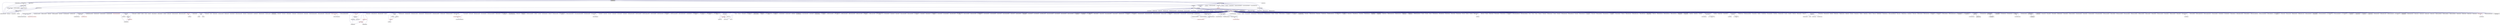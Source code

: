 digraph "parcelport.hpp"
{
  edge [fontname="Helvetica",fontsize="10",labelfontname="Helvetica",labelfontsize="10"];
  node [fontname="Helvetica",fontsize="10",shape=record];
  Node182 [label="parcelport.hpp",height=0.2,width=0.4,color="black", fillcolor="grey75", style="filled", fontcolor="black"];
  Node182 -> Node183 [dir="back",color="midnightblue",fontsize="10",style="solid",fontname="Helvetica"];
  Node183 [label="parcelset.hpp",height=0.2,width=0.4,color="black", fillcolor="white", style="filled",URL="$d3/df9/parcelset_8hpp.html"];
  Node183 -> Node184 [dir="back",color="midnightblue",fontsize="10",style="solid",fontname="Helvetica"];
  Node184 [label="runtime.hpp",height=0.2,width=0.4,color="black", fillcolor="white", style="filled",URL="$d5/d15/include_2runtime_8hpp.html"];
  Node184 -> Node185 [dir="back",color="midnightblue",fontsize="10",style="solid",fontname="Helvetica"];
  Node185 [label="async_io_action.cpp",height=0.2,width=0.4,color="black", fillcolor="white", style="filled",URL="$d3/df5/async__io__action_8cpp.html"];
  Node184 -> Node186 [dir="back",color="midnightblue",fontsize="10",style="solid",fontname="Helvetica"];
  Node186 [label="async_io_external.cpp",height=0.2,width=0.4,color="black", fillcolor="white", style="filled",URL="$da/d9a/async__io__external_8cpp.html"];
  Node184 -> Node187 [dir="back",color="midnightblue",fontsize="10",style="solid",fontname="Helvetica"];
  Node187 [label="async_io_low_level.cpp",height=0.2,width=0.4,color="black", fillcolor="white", style="filled",URL="$dc/d10/async__io__low__level_8cpp.html"];
  Node184 -> Node188 [dir="back",color="midnightblue",fontsize="10",style="solid",fontname="Helvetica"];
  Node188 [label="async_io_simple.cpp",height=0.2,width=0.4,color="black", fillcolor="white", style="filled",URL="$da/db7/async__io__simple_8cpp.html"];
  Node184 -> Node189 [dir="back",color="midnightblue",fontsize="10",style="solid",fontname="Helvetica"];
  Node189 [label="rnd_future_reduce.cpp",height=0.2,width=0.4,color="black", fillcolor="white", style="filled",URL="$d1/db5/rnd__future__reduce_8cpp.html"];
  Node184 -> Node190 [dir="back",color="midnightblue",fontsize="10",style="solid",fontname="Helvetica"];
  Node190 [label="oversubscribing_resource\l_partitioner.cpp",height=0.2,width=0.4,color="black", fillcolor="white", style="filled",URL="$dd/dee/oversubscribing__resource__partitioner_8cpp.html"];
  Node184 -> Node191 [dir="back",color="midnightblue",fontsize="10",style="solid",fontname="Helvetica"];
  Node191 [label="system_characteristics.hpp",height=0.2,width=0.4,color="black", fillcolor="white", style="filled",URL="$d0/d07/system__characteristics_8hpp.html"];
  Node191 -> Node190 [dir="back",color="midnightblue",fontsize="10",style="solid",fontname="Helvetica"];
  Node191 -> Node192 [dir="back",color="midnightblue",fontsize="10",style="solid",fontname="Helvetica"];
  Node192 [label="simple_resource_partitioner.cpp",height=0.2,width=0.4,color="black", fillcolor="white", style="filled",URL="$d5/df9/simple__resource__partitioner_8cpp.html"];
  Node184 -> Node192 [dir="back",color="midnightblue",fontsize="10",style="solid",fontname="Helvetica"];
  Node184 -> Node193 [dir="back",color="midnightblue",fontsize="10",style="solid",fontname="Helvetica"];
  Node193 [label="hpx.hpp",height=0.2,width=0.4,color="red", fillcolor="white", style="filled",URL="$d0/daa/hpx_8hpp.html"];
  Node193 -> Node194 [dir="back",color="midnightblue",fontsize="10",style="solid",fontname="Helvetica"];
  Node194 [label="1d_stencil_1.cpp",height=0.2,width=0.4,color="black", fillcolor="white", style="filled",URL="$d2/db1/1d__stencil__1_8cpp.html"];
  Node193 -> Node195 [dir="back",color="midnightblue",fontsize="10",style="solid",fontname="Helvetica"];
  Node195 [label="1d_stencil_2.cpp",height=0.2,width=0.4,color="black", fillcolor="white", style="filled",URL="$d3/dd1/1d__stencil__2_8cpp.html"];
  Node193 -> Node196 [dir="back",color="midnightblue",fontsize="10",style="solid",fontname="Helvetica"];
  Node196 [label="1d_stencil_3.cpp",height=0.2,width=0.4,color="black", fillcolor="white", style="filled",URL="$db/d19/1d__stencil__3_8cpp.html"];
  Node193 -> Node197 [dir="back",color="midnightblue",fontsize="10",style="solid",fontname="Helvetica"];
  Node197 [label="1d_stencil_4.cpp",height=0.2,width=0.4,color="black", fillcolor="white", style="filled",URL="$d1/d7d/1d__stencil__4_8cpp.html"];
  Node193 -> Node198 [dir="back",color="midnightblue",fontsize="10",style="solid",fontname="Helvetica"];
  Node198 [label="1d_stencil_4_parallel.cpp",height=0.2,width=0.4,color="black", fillcolor="white", style="filled",URL="$d6/d05/1d__stencil__4__parallel_8cpp.html"];
  Node193 -> Node199 [dir="back",color="midnightblue",fontsize="10",style="solid",fontname="Helvetica"];
  Node199 [label="1d_stencil_4_repart.cpp",height=0.2,width=0.4,color="black", fillcolor="white", style="filled",URL="$d0/d6b/1d__stencil__4__repart_8cpp.html"];
  Node193 -> Node200 [dir="back",color="midnightblue",fontsize="10",style="solid",fontname="Helvetica"];
  Node200 [label="1d_stencil_4_throttle.cpp",height=0.2,width=0.4,color="black", fillcolor="white", style="filled",URL="$d6/de5/1d__stencil__4__throttle_8cpp.html"];
  Node193 -> Node201 [dir="back",color="midnightblue",fontsize="10",style="solid",fontname="Helvetica"];
  Node201 [label="1d_stencil_5.cpp",height=0.2,width=0.4,color="black", fillcolor="white", style="filled",URL="$d7/d2a/1d__stencil__5_8cpp.html"];
  Node193 -> Node202 [dir="back",color="midnightblue",fontsize="10",style="solid",fontname="Helvetica"];
  Node202 [label="1d_stencil_6.cpp",height=0.2,width=0.4,color="black", fillcolor="white", style="filled",URL="$db/de7/1d__stencil__6_8cpp.html"];
  Node193 -> Node203 [dir="back",color="midnightblue",fontsize="10",style="solid",fontname="Helvetica"];
  Node203 [label="1d_stencil_7.cpp",height=0.2,width=0.4,color="black", fillcolor="white", style="filled",URL="$d4/d5a/1d__stencil__7_8cpp.html"];
  Node193 -> Node204 [dir="back",color="midnightblue",fontsize="10",style="solid",fontname="Helvetica"];
  Node204 [label="1d_stencil_8.cpp",height=0.2,width=0.4,color="black", fillcolor="white", style="filled",URL="$df/de0/1d__stencil__8_8cpp.html"];
  Node193 -> Node205 [dir="back",color="midnightblue",fontsize="10",style="solid",fontname="Helvetica"];
  Node205 [label="accumulator.cpp",height=0.2,width=0.4,color="black", fillcolor="white", style="filled",URL="$d1/d81/accumulator_8cpp.html"];
  Node193 -> Node206 [dir="back",color="midnightblue",fontsize="10",style="solid",fontname="Helvetica"];
  Node206 [label="accumulator.hpp",height=0.2,width=0.4,color="red", fillcolor="white", style="filled",URL="$d4/d9d/server_2accumulator_8hpp.html"];
  Node206 -> Node205 [dir="back",color="midnightblue",fontsize="10",style="solid",fontname="Helvetica"];
  Node193 -> Node209 [dir="back",color="midnightblue",fontsize="10",style="solid",fontname="Helvetica"];
  Node209 [label="template_function_accumulator.hpp",height=0.2,width=0.4,color="black", fillcolor="white", style="filled",URL="$d7/da6/server_2template__function__accumulator_8hpp.html"];
  Node209 -> Node210 [dir="back",color="midnightblue",fontsize="10",style="solid",fontname="Helvetica"];
  Node210 [label="template_function_accumulator.cpp",height=0.2,width=0.4,color="black", fillcolor="white", style="filled",URL="$d5/d02/template__function__accumulator_8cpp.html"];
  Node209 -> Node211 [dir="back",color="midnightblue",fontsize="10",style="solid",fontname="Helvetica"];
  Node211 [label="template_function_accumulator.hpp",height=0.2,width=0.4,color="red", fillcolor="white", style="filled",URL="$d3/de9/template__function__accumulator_8hpp.html"];
  Node193 -> Node213 [dir="back",color="midnightblue",fontsize="10",style="solid",fontname="Helvetica"];
  Node213 [label="template_accumulator.cpp",height=0.2,width=0.4,color="black", fillcolor="white", style="filled",URL="$d0/d4a/template__accumulator_8cpp.html"];
  Node193 -> Node210 [dir="back",color="midnightblue",fontsize="10",style="solid",fontname="Helvetica"];
  Node193 -> Node211 [dir="back",color="midnightblue",fontsize="10",style="solid",fontname="Helvetica"];
  Node193 -> Node214 [dir="back",color="midnightblue",fontsize="10",style="solid",fontname="Helvetica"];
  Node214 [label="allgather_module.cpp",height=0.2,width=0.4,color="black", fillcolor="white", style="filled",URL="$df/de4/allgather__module_8cpp.html"];
  Node193 -> Node215 [dir="back",color="midnightblue",fontsize="10",style="solid",fontname="Helvetica"];
  Node215 [label="allgather.cpp",height=0.2,width=0.4,color="black", fillcolor="white", style="filled",URL="$d7/d06/allgather_8cpp.html"];
  Node193 -> Node216 [dir="back",color="midnightblue",fontsize="10",style="solid",fontname="Helvetica"];
  Node216 [label="allgather_and_gate.cpp",height=0.2,width=0.4,color="black", fillcolor="white", style="filled",URL="$d1/d56/allgather__and__gate_8cpp.html"];
  Node193 -> Node217 [dir="back",color="midnightblue",fontsize="10",style="solid",fontname="Helvetica"];
  Node217 [label="ag_client.cpp",height=0.2,width=0.4,color="black", fillcolor="white", style="filled",URL="$d4/d5d/ag__client_8cpp.html"];
  Node193 -> Node218 [dir="back",color="midnightblue",fontsize="10",style="solid",fontname="Helvetica"];
  Node218 [label="hpx_thread_phase.cpp",height=0.2,width=0.4,color="black", fillcolor="white", style="filled",URL="$d5/dca/hpx__thread__phase_8cpp.html"];
  Node193 -> Node219 [dir="back",color="midnightblue",fontsize="10",style="solid",fontname="Helvetica"];
  Node219 [label="os_thread_num.cpp",height=0.2,width=0.4,color="black", fillcolor="white", style="filled",URL="$d2/dfb/os__thread__num_8cpp.html"];
  Node193 -> Node220 [dir="back",color="midnightblue",fontsize="10",style="solid",fontname="Helvetica"];
  Node220 [label="cancelable_action.cpp",height=0.2,width=0.4,color="black", fillcolor="white", style="filled",URL="$d5/d0c/cancelable__action_8cpp.html"];
  Node193 -> Node221 [dir="back",color="midnightblue",fontsize="10",style="solid",fontname="Helvetica"];
  Node221 [label="cancelable_action.hpp",height=0.2,width=0.4,color="black", fillcolor="white", style="filled",URL="$d5/d4d/server_2cancelable__action_8hpp.html"];
  Node221 -> Node220 [dir="back",color="midnightblue",fontsize="10",style="solid",fontname="Helvetica"];
  Node221 -> Node222 [dir="back",color="midnightblue",fontsize="10",style="solid",fontname="Helvetica"];
  Node222 [label="cancelable_action.hpp",height=0.2,width=0.4,color="red", fillcolor="white", style="filled",URL="$d0/da3/stubs_2cancelable__action_8hpp.html"];
  Node193 -> Node222 [dir="back",color="midnightblue",fontsize="10",style="solid",fontname="Helvetica"];
  Node193 -> Node224 [dir="back",color="midnightblue",fontsize="10",style="solid",fontname="Helvetica"];
  Node224 [label="cancelable_action_client.cpp",height=0.2,width=0.4,color="black", fillcolor="white", style="filled",URL="$d1/db8/cancelable__action__client_8cpp.html"];
  Node193 -> Node225 [dir="back",color="midnightblue",fontsize="10",style="solid",fontname="Helvetica"];
  Node225 [label="cublas_matmul.cpp",height=0.2,width=0.4,color="black", fillcolor="white", style="filled",URL="$dd/d84/cublas__matmul_8cpp.html"];
  Node193 -> Node226 [dir="back",color="midnightblue",fontsize="10",style="solid",fontname="Helvetica"];
  Node226 [label="win_perf_counters.cpp",height=0.2,width=0.4,color="black", fillcolor="white", style="filled",URL="$d8/d11/win__perf__counters_8cpp.html"];
  Node193 -> Node227 [dir="back",color="midnightblue",fontsize="10",style="solid",fontname="Helvetica"];
  Node227 [label="win_perf_counters.hpp",height=0.2,width=0.4,color="black", fillcolor="white", style="filled",URL="$d5/da7/win__perf__counters_8hpp.html"];
  Node193 -> Node228 [dir="back",color="midnightblue",fontsize="10",style="solid",fontname="Helvetica"];
  Node228 [label="hello_world_component.hpp",height=0.2,width=0.4,color="red", fillcolor="white", style="filled",URL="$df/df0/hello__world__component_8hpp.html"];
  Node193 -> Node231 [dir="back",color="midnightblue",fontsize="10",style="solid",fontname="Helvetica"];
  Node231 [label="interpolate1d.cpp",height=0.2,width=0.4,color="black", fillcolor="white", style="filled",URL="$d0/d05/interpolate1d_8cpp.html"];
  Node193 -> Node232 [dir="back",color="midnightblue",fontsize="10",style="solid",fontname="Helvetica"];
  Node232 [label="partition.hpp",height=0.2,width=0.4,color="black", fillcolor="white", style="filled",URL="$d0/d7a/examples_2interpolate1d_2interpolate1d_2partition_8hpp.html"];
  Node232 -> Node231 [dir="back",color="midnightblue",fontsize="10",style="solid",fontname="Helvetica"];
  Node232 -> Node233 [dir="back",color="midnightblue",fontsize="10",style="solid",fontname="Helvetica"];
  Node233 [label="interpolate1d.hpp",height=0.2,width=0.4,color="red", fillcolor="white", style="filled",URL="$d4/dc7/interpolate1d_8hpp.html"];
  Node233 -> Node231 [dir="back",color="midnightblue",fontsize="10",style="solid",fontname="Helvetica"];
  Node193 -> Node235 [dir="back",color="midnightblue",fontsize="10",style="solid",fontname="Helvetica"];
  Node235 [label="partition.hpp",height=0.2,width=0.4,color="black", fillcolor="white", style="filled",URL="$d0/dff/examples_2interpolate1d_2interpolate1d_2server_2partition_8hpp.html"];
  Node235 -> Node232 [dir="back",color="midnightblue",fontsize="10",style="solid",fontname="Helvetica"];
  Node235 -> Node236 [dir="back",color="midnightblue",fontsize="10",style="solid",fontname="Helvetica"];
  Node236 [label="partition.cpp",height=0.2,width=0.4,color="black", fillcolor="white", style="filled",URL="$d0/d4f/examples_2interpolate1d_2interpolate1d_2server_2partition_8cpp.html"];
  Node193 -> Node233 [dir="back",color="midnightblue",fontsize="10",style="solid",fontname="Helvetica"];
  Node193 -> Node237 [dir="back",color="midnightblue",fontsize="10",style="solid",fontname="Helvetica"];
  Node237 [label="read_values.cpp",height=0.2,width=0.4,color="black", fillcolor="white", style="filled",URL="$d0/d8c/interpolate1d_2interpolate1d_2read__values_8cpp.html"];
  Node193 -> Node236 [dir="back",color="midnightblue",fontsize="10",style="solid",fontname="Helvetica"];
  Node193 -> Node238 [dir="back",color="midnightblue",fontsize="10",style="solid",fontname="Helvetica"];
  Node238 [label="jacobi.cpp",height=0.2,width=0.4,color="black", fillcolor="white", style="filled",URL="$d2/d27/jacobi_8cpp.html"];
  Node193 -> Node239 [dir="back",color="midnightblue",fontsize="10",style="solid",fontname="Helvetica"];
  Node239 [label="grid.cpp",height=0.2,width=0.4,color="black", fillcolor="white", style="filled",URL="$d6/d1b/jacobi__component_2grid_8cpp.html"];
  Node193 -> Node240 [dir="back",color="midnightblue",fontsize="10",style="solid",fontname="Helvetica"];
  Node240 [label="row.cpp",height=0.2,width=0.4,color="black", fillcolor="white", style="filled",URL="$d3/d86/server_2row_8cpp.html"];
  Node193 -> Node241 [dir="back",color="midnightblue",fontsize="10",style="solid",fontname="Helvetica"];
  Node241 [label="solver.cpp",height=0.2,width=0.4,color="black", fillcolor="white", style="filled",URL="$d6/d94/solver_8cpp.html"];
  Node193 -> Node242 [dir="back",color="midnightblue",fontsize="10",style="solid",fontname="Helvetica"];
  Node242 [label="stencil_iterator.cpp",height=0.2,width=0.4,color="black", fillcolor="white", style="filled",URL="$d6/de1/server_2stencil__iterator_8cpp.html"];
  Node193 -> Node243 [dir="back",color="midnightblue",fontsize="10",style="solid",fontname="Helvetica"];
  Node243 [label="stencil_iterator.cpp",height=0.2,width=0.4,color="black", fillcolor="white", style="filled",URL="$d7/d71/stencil__iterator_8cpp.html"];
  Node193 -> Node244 [dir="back",color="midnightblue",fontsize="10",style="solid",fontname="Helvetica"];
  Node244 [label="jacobi.cpp",height=0.2,width=0.4,color="black", fillcolor="white", style="filled",URL="$d3/d44/smp_2jacobi_8cpp.html"];
  Node193 -> Node245 [dir="back",color="midnightblue",fontsize="10",style="solid",fontname="Helvetica"];
  Node245 [label="jacobi_hpx.cpp",height=0.2,width=0.4,color="black", fillcolor="white", style="filled",URL="$d8/d72/jacobi__hpx_8cpp.html"];
  Node193 -> Node246 [dir="back",color="midnightblue",fontsize="10",style="solid",fontname="Helvetica"];
  Node246 [label="jacobi_nonuniform.cpp",height=0.2,width=0.4,color="black", fillcolor="white", style="filled",URL="$dd/ddc/jacobi__nonuniform_8cpp.html"];
  Node193 -> Node247 [dir="back",color="midnightblue",fontsize="10",style="solid",fontname="Helvetica"];
  Node247 [label="jacobi_nonuniform_hpx.cpp",height=0.2,width=0.4,color="black", fillcolor="white", style="filled",URL="$de/d56/jacobi__nonuniform__hpx_8cpp.html"];
  Node193 -> Node248 [dir="back",color="midnightblue",fontsize="10",style="solid",fontname="Helvetica"];
  Node248 [label="nqueen.cpp",height=0.2,width=0.4,color="black", fillcolor="white", style="filled",URL="$db/dca/nqueen_8cpp.html"];
  Node193 -> Node249 [dir="back",color="midnightblue",fontsize="10",style="solid",fontname="Helvetica"];
  Node249 [label="nqueen.hpp",height=0.2,width=0.4,color="red", fillcolor="white", style="filled",URL="$de/d58/server_2nqueen_8hpp.html"];
  Node249 -> Node248 [dir="back",color="midnightblue",fontsize="10",style="solid",fontname="Helvetica"];
  Node193 -> Node252 [dir="back",color="midnightblue",fontsize="10",style="solid",fontname="Helvetica"];
  Node252 [label="nqueen_client.cpp",height=0.2,width=0.4,color="black", fillcolor="white", style="filled",URL="$d3/d5e/nqueen__client_8cpp.html"];
  Node193 -> Node253 [dir="back",color="midnightblue",fontsize="10",style="solid",fontname="Helvetica"];
  Node253 [label="sine.cpp",height=0.2,width=0.4,color="black", fillcolor="white", style="filled",URL="$d3/d0d/server_2sine_8cpp.html"];
  Node193 -> Node254 [dir="back",color="midnightblue",fontsize="10",style="solid",fontname="Helvetica"];
  Node254 [label="sine.hpp",height=0.2,width=0.4,color="black", fillcolor="white", style="filled",URL="$d8/dac/sine_8hpp.html"];
  Node254 -> Node253 [dir="back",color="midnightblue",fontsize="10",style="solid",fontname="Helvetica"];
  Node254 -> Node255 [dir="back",color="midnightblue",fontsize="10",style="solid",fontname="Helvetica"];
  Node255 [label="sine.cpp",height=0.2,width=0.4,color="black", fillcolor="white", style="filled",URL="$d5/dd8/sine_8cpp.html"];
  Node193 -> Node255 [dir="back",color="midnightblue",fontsize="10",style="solid",fontname="Helvetica"];
  Node193 -> Node256 [dir="back",color="midnightblue",fontsize="10",style="solid",fontname="Helvetica"];
  Node256 [label="sine_client.cpp",height=0.2,width=0.4,color="black", fillcolor="white", style="filled",URL="$db/d62/sine__client_8cpp.html"];
  Node193 -> Node257 [dir="back",color="midnightblue",fontsize="10",style="solid",fontname="Helvetica"];
  Node257 [label="qt.cpp",height=0.2,width=0.4,color="black", fillcolor="white", style="filled",URL="$df/d90/qt_8cpp.html"];
  Node193 -> Node258 [dir="back",color="midnightblue",fontsize="10",style="solid",fontname="Helvetica"];
  Node258 [label="queue_client.cpp",height=0.2,width=0.4,color="black", fillcolor="white", style="filled",URL="$d7/d96/queue__client_8cpp.html"];
  Node193 -> Node259 [dir="back",color="midnightblue",fontsize="10",style="solid",fontname="Helvetica"];
  Node259 [label="customize_async.cpp",height=0.2,width=0.4,color="black", fillcolor="white", style="filled",URL="$d0/d82/customize__async_8cpp.html"];
  Node193 -> Node260 [dir="back",color="midnightblue",fontsize="10",style="solid",fontname="Helvetica"];
  Node260 [label="data_actions.cpp",height=0.2,width=0.4,color="black", fillcolor="white", style="filled",URL="$dc/d68/data__actions_8cpp.html"];
  Node193 -> Node261 [dir="back",color="midnightblue",fontsize="10",style="solid",fontname="Helvetica"];
  Node261 [label="error_handling.cpp",height=0.2,width=0.4,color="black", fillcolor="white", style="filled",URL="$d9/d96/error__handling_8cpp.html"];
  Node193 -> Node262 [dir="back",color="midnightblue",fontsize="10",style="solid",fontname="Helvetica"];
  Node262 [label="event_synchronization.cpp",height=0.2,width=0.4,color="black", fillcolor="white", style="filled",URL="$d0/d35/event__synchronization_8cpp.html"];
  Node193 -> Node263 [dir="back",color="midnightblue",fontsize="10",style="solid",fontname="Helvetica"];
  Node263 [label="factorial.cpp",height=0.2,width=0.4,color="black", fillcolor="white", style="filled",URL="$d9/d00/factorial_8cpp.html"];
  Node193 -> Node264 [dir="back",color="midnightblue",fontsize="10",style="solid",fontname="Helvetica"];
  Node264 [label="file_serialization.cpp",height=0.2,width=0.4,color="black", fillcolor="white", style="filled",URL="$de/d58/file__serialization_8cpp.html"];
  Node193 -> Node265 [dir="back",color="midnightblue",fontsize="10",style="solid",fontname="Helvetica"];
  Node265 [label="init_globally.cpp",height=0.2,width=0.4,color="black", fillcolor="white", style="filled",URL="$d6/dad/init__globally_8cpp.html"];
  Node193 -> Node266 [dir="back",color="midnightblue",fontsize="10",style="solid",fontname="Helvetica"];
  Node266 [label="interest_calculator.cpp",height=0.2,width=0.4,color="black", fillcolor="white", style="filled",URL="$d2/d86/interest__calculator_8cpp.html"];
  Node193 -> Node267 [dir="back",color="midnightblue",fontsize="10",style="solid",fontname="Helvetica"];
  Node267 [label="non_atomic_rma.cpp",height=0.2,width=0.4,color="black", fillcolor="white", style="filled",URL="$d7/d8b/non__atomic__rma_8cpp.html"];
  Node193 -> Node268 [dir="back",color="midnightblue",fontsize="10",style="solid",fontname="Helvetica"];
  Node268 [label="partitioned_vector\l_spmd_foreach.cpp",height=0.2,width=0.4,color="black", fillcolor="white", style="filled",URL="$db/d7c/partitioned__vector__spmd__foreach_8cpp.html"];
  Node193 -> Node269 [dir="back",color="midnightblue",fontsize="10",style="solid",fontname="Helvetica"];
  Node269 [label="pipeline1.cpp",height=0.2,width=0.4,color="black", fillcolor="white", style="filled",URL="$d5/d77/pipeline1_8cpp.html"];
  Node193 -> Node270 [dir="back",color="midnightblue",fontsize="10",style="solid",fontname="Helvetica"];
  Node270 [label="quicksort.cpp",height=0.2,width=0.4,color="black", fillcolor="white", style="filled",URL="$d3/d1e/quicksort_8cpp.html"];
  Node193 -> Node271 [dir="back",color="midnightblue",fontsize="10",style="solid",fontname="Helvetica"];
  Node271 [label="receive_buffer.cpp",height=0.2,width=0.4,color="black", fillcolor="white", style="filled",URL="$d7/d10/receive__buffer_8cpp.html"];
  Node193 -> Node272 [dir="back",color="midnightblue",fontsize="10",style="solid",fontname="Helvetica"];
  Node272 [label="safe_object.cpp",height=0.2,width=0.4,color="black", fillcolor="white", style="filled",URL="$dd/d52/safe__object_8cpp.html"];
  Node193 -> Node273 [dir="back",color="midnightblue",fontsize="10",style="solid",fontname="Helvetica"];
  Node273 [label="sort_by_key_demo.cpp",height=0.2,width=0.4,color="black", fillcolor="white", style="filled",URL="$da/d20/sort__by__key__demo_8cpp.html"];
  Node193 -> Node274 [dir="back",color="midnightblue",fontsize="10",style="solid",fontname="Helvetica"];
  Node274 [label="timed_wake.cpp",height=0.2,width=0.4,color="black", fillcolor="white", style="filled",URL="$d8/df9/timed__wake_8cpp.html"];
  Node193 -> Node275 [dir="back",color="midnightblue",fontsize="10",style="solid",fontname="Helvetica"];
  Node275 [label="vector_counting_dotproduct.cpp",height=0.2,width=0.4,color="black", fillcolor="white", style="filled",URL="$df/de9/vector__counting__dotproduct_8cpp.html"];
  Node193 -> Node276 [dir="back",color="midnightblue",fontsize="10",style="solid",fontname="Helvetica"];
  Node276 [label="vector_zip_dotproduct.cpp",height=0.2,width=0.4,color="black", fillcolor="white", style="filled",URL="$dc/d18/vector__zip__dotproduct_8cpp.html"];
  Node193 -> Node277 [dir="back",color="midnightblue",fontsize="10",style="solid",fontname="Helvetica"];
  Node277 [label="zerocopy_rdma.cpp",height=0.2,width=0.4,color="black", fillcolor="white", style="filled",URL="$d1/dad/zerocopy__rdma_8cpp.html"];
  Node193 -> Node278 [dir="back",color="midnightblue",fontsize="10",style="solid",fontname="Helvetica"];
  Node278 [label="random_mem_access.cpp",height=0.2,width=0.4,color="black", fillcolor="white", style="filled",URL="$d1/d51/random__mem__access_8cpp.html"];
  Node193 -> Node279 [dir="back",color="midnightblue",fontsize="10",style="solid",fontname="Helvetica"];
  Node279 [label="random_mem_access.hpp",height=0.2,width=0.4,color="red", fillcolor="white", style="filled",URL="$d0/d19/server_2random__mem__access_8hpp.html"];
  Node279 -> Node278 [dir="back",color="midnightblue",fontsize="10",style="solid",fontname="Helvetica"];
  Node193 -> Node282 [dir="back",color="midnightblue",fontsize="10",style="solid",fontname="Helvetica"];
  Node282 [label="random_mem_access_client.cpp",height=0.2,width=0.4,color="black", fillcolor="white", style="filled",URL="$df/d1b/random__mem__access__client_8cpp.html"];
  Node193 -> Node190 [dir="back",color="midnightblue",fontsize="10",style="solid",fontname="Helvetica"];
  Node193 -> Node192 [dir="back",color="midnightblue",fontsize="10",style="solid",fontname="Helvetica"];
  Node193 -> Node283 [dir="back",color="midnightblue",fontsize="10",style="solid",fontname="Helvetica"];
  Node283 [label="dimension.hpp",height=0.2,width=0.4,color="red", fillcolor="white", style="filled",URL="$d6/d39/sheneos_2sheneos_2dimension_8hpp.html"];
  Node283 -> Node289 [dir="back",color="midnightblue",fontsize="10",style="solid",fontname="Helvetica"];
  Node289 [label="partition3d.hpp",height=0.2,width=0.4,color="black", fillcolor="white", style="filled",URL="$dd/dbf/server_2partition3d_8hpp.html"];
  Node289 -> Node290 [dir="back",color="midnightblue",fontsize="10",style="solid",fontname="Helvetica"];
  Node290 [label="partition3d.hpp",height=0.2,width=0.4,color="black", fillcolor="white", style="filled",URL="$d1/d50/partition3d_8hpp.html"];
  Node290 -> Node286 [dir="back",color="midnightblue",fontsize="10",style="solid",fontname="Helvetica"];
  Node286 [label="interpolator.cpp",height=0.2,width=0.4,color="black", fillcolor="white", style="filled",URL="$d5/d02/interpolator_8cpp.html"];
  Node290 -> Node291 [dir="back",color="midnightblue",fontsize="10",style="solid",fontname="Helvetica"];
  Node291 [label="interpolator.hpp",height=0.2,width=0.4,color="red", fillcolor="white", style="filled",URL="$dc/d3b/interpolator_8hpp.html"];
  Node291 -> Node286 [dir="back",color="midnightblue",fontsize="10",style="solid",fontname="Helvetica"];
  Node291 -> Node294 [dir="back",color="midnightblue",fontsize="10",style="solid",fontname="Helvetica"];
  Node294 [label="sheneos_test.cpp",height=0.2,width=0.4,color="black", fillcolor="white", style="filled",URL="$d4/d6e/sheneos__test_8cpp.html"];
  Node289 -> Node288 [dir="back",color="midnightblue",fontsize="10",style="solid",fontname="Helvetica"];
  Node288 [label="partition3d.cpp",height=0.2,width=0.4,color="black", fillcolor="white", style="filled",URL="$de/d70/partition3d_8cpp.html"];
  Node193 -> Node286 [dir="back",color="midnightblue",fontsize="10",style="solid",fontname="Helvetica"];
  Node193 -> Node290 [dir="back",color="midnightblue",fontsize="10",style="solid",fontname="Helvetica"];
  Node193 -> Node289 [dir="back",color="midnightblue",fontsize="10",style="solid",fontname="Helvetica"];
  Node193 -> Node291 [dir="back",color="midnightblue",fontsize="10",style="solid",fontname="Helvetica"];
  Node193 -> Node295 [dir="back",color="midnightblue",fontsize="10",style="solid",fontname="Helvetica"];
  Node295 [label="configuration.hpp",height=0.2,width=0.4,color="red", fillcolor="white", style="filled",URL="$dc/d0a/configuration_8hpp.html"];
  Node295 -> Node291 [dir="back",color="midnightblue",fontsize="10",style="solid",fontname="Helvetica"];
  Node193 -> Node287 [dir="back",color="midnightblue",fontsize="10",style="solid",fontname="Helvetica"];
  Node287 [label="read_values.cpp",height=0.2,width=0.4,color="black", fillcolor="white", style="filled",URL="$d7/da4/sheneos_2sheneos_2read__values_8cpp.html"];
  Node193 -> Node288 [dir="back",color="midnightblue",fontsize="10",style="solid",fontname="Helvetica"];
  Node193 -> Node294 [dir="back",color="midnightblue",fontsize="10",style="solid",fontname="Helvetica"];
  Node193 -> Node297 [dir="back",color="midnightblue",fontsize="10",style="solid",fontname="Helvetica"];
  Node297 [label="startup_shutdown.cpp",height=0.2,width=0.4,color="black", fillcolor="white", style="filled",URL="$d3/dfc/server_2startup__shutdown_8cpp.html"];
  Node193 -> Node298 [dir="back",color="midnightblue",fontsize="10",style="solid",fontname="Helvetica"];
  Node298 [label="startup_shutdown.cpp",height=0.2,width=0.4,color="black", fillcolor="white", style="filled",URL="$d0/ddb/startup__shutdown_8cpp.html"];
  Node193 -> Node299 [dir="back",color="midnightblue",fontsize="10",style="solid",fontname="Helvetica"];
  Node299 [label="spin.cpp",height=0.2,width=0.4,color="black", fillcolor="white", style="filled",URL="$d7/df2/spin_8cpp.html"];
  Node193 -> Node300 [dir="back",color="midnightblue",fontsize="10",style="solid",fontname="Helvetica"];
  Node300 [label="throttle.cpp",height=0.2,width=0.4,color="black", fillcolor="white", style="filled",URL="$de/d56/server_2throttle_8cpp.html"];
  Node193 -> Node301 [dir="back",color="midnightblue",fontsize="10",style="solid",fontname="Helvetica"];
  Node301 [label="throttle.hpp",height=0.2,width=0.4,color="black", fillcolor="white", style="filled",URL="$db/dc9/server_2throttle_8hpp.html"];
  Node301 -> Node300 [dir="back",color="midnightblue",fontsize="10",style="solid",fontname="Helvetica"];
  Node301 -> Node302 [dir="back",color="midnightblue",fontsize="10",style="solid",fontname="Helvetica"];
  Node302 [label="throttle.hpp",height=0.2,width=0.4,color="black", fillcolor="white", style="filled",URL="$d5/dec/stubs_2throttle_8hpp.html"];
  Node302 -> Node303 [dir="back",color="midnightblue",fontsize="10",style="solid",fontname="Helvetica"];
  Node303 [label="throttle.hpp",height=0.2,width=0.4,color="red", fillcolor="white", style="filled",URL="$d2/d2e/throttle_8hpp.html"];
  Node303 -> Node304 [dir="back",color="midnightblue",fontsize="10",style="solid",fontname="Helvetica"];
  Node304 [label="throttle.cpp",height=0.2,width=0.4,color="black", fillcolor="white", style="filled",URL="$db/d02/throttle_8cpp.html"];
  Node193 -> Node302 [dir="back",color="midnightblue",fontsize="10",style="solid",fontname="Helvetica"];
  Node193 -> Node304 [dir="back",color="midnightblue",fontsize="10",style="solid",fontname="Helvetica"];
  Node193 -> Node303 [dir="back",color="midnightblue",fontsize="10",style="solid",fontname="Helvetica"];
  Node193 -> Node306 [dir="back",color="midnightblue",fontsize="10",style="solid",fontname="Helvetica"];
  Node306 [label="transpose_await.cpp",height=0.2,width=0.4,color="black", fillcolor="white", style="filled",URL="$de/d68/transpose__await_8cpp.html"];
  Node193 -> Node307 [dir="back",color="midnightblue",fontsize="10",style="solid",fontname="Helvetica"];
  Node307 [label="transpose_block.cpp",height=0.2,width=0.4,color="black", fillcolor="white", style="filled",URL="$d0/de1/transpose__block_8cpp.html"];
  Node193 -> Node308 [dir="back",color="midnightblue",fontsize="10",style="solid",fontname="Helvetica"];
  Node308 [label="transpose_block_numa.cpp",height=0.2,width=0.4,color="black", fillcolor="white", style="filled",URL="$dd/d3b/transpose__block__numa_8cpp.html"];
  Node193 -> Node309 [dir="back",color="midnightblue",fontsize="10",style="solid",fontname="Helvetica"];
  Node309 [label="transpose_serial.cpp",height=0.2,width=0.4,color="black", fillcolor="white", style="filled",URL="$db/d74/transpose__serial_8cpp.html"];
  Node193 -> Node310 [dir="back",color="midnightblue",fontsize="10",style="solid",fontname="Helvetica"];
  Node310 [label="transpose_serial_block.cpp",height=0.2,width=0.4,color="black", fillcolor="white", style="filled",URL="$d8/daa/transpose__serial__block_8cpp.html"];
  Node193 -> Node311 [dir="back",color="midnightblue",fontsize="10",style="solid",fontname="Helvetica"];
  Node311 [label="transpose_serial_vector.cpp",height=0.2,width=0.4,color="black", fillcolor="white", style="filled",URL="$d4/d04/transpose__serial__vector_8cpp.html"];
  Node193 -> Node312 [dir="back",color="midnightblue",fontsize="10",style="solid",fontname="Helvetica"];
  Node312 [label="transpose_smp.cpp",height=0.2,width=0.4,color="black", fillcolor="white", style="filled",URL="$d2/d99/transpose__smp_8cpp.html"];
  Node193 -> Node313 [dir="back",color="midnightblue",fontsize="10",style="solid",fontname="Helvetica"];
  Node313 [label="transpose_smp_block.cpp",height=0.2,width=0.4,color="black", fillcolor="white", style="filled",URL="$da/d4d/transpose__smp__block_8cpp.html"];
  Node193 -> Node314 [dir="back",color="midnightblue",fontsize="10",style="solid",fontname="Helvetica"];
  Node314 [label="simple_central_tuplespace.hpp",height=0.2,width=0.4,color="red", fillcolor="white", style="filled",URL="$db/d69/server_2simple__central__tuplespace_8hpp.html"];
  Node314 -> Node315 [dir="back",color="midnightblue",fontsize="10",style="solid",fontname="Helvetica"];
  Node315 [label="simple_central_tuplespace.cpp",height=0.2,width=0.4,color="black", fillcolor="white", style="filled",URL="$d3/dec/simple__central__tuplespace_8cpp.html"];
  Node193 -> Node319 [dir="back",color="midnightblue",fontsize="10",style="solid",fontname="Helvetica"];
  Node319 [label="tuples_warehouse.hpp",height=0.2,width=0.4,color="black", fillcolor="white", style="filled",URL="$da/de6/tuples__warehouse_8hpp.html"];
  Node319 -> Node314 [dir="back",color="midnightblue",fontsize="10",style="solid",fontname="Helvetica"];
  Node193 -> Node315 [dir="back",color="midnightblue",fontsize="10",style="solid",fontname="Helvetica"];
  Node193 -> Node320 [dir="back",color="midnightblue",fontsize="10",style="solid",fontname="Helvetica"];
  Node320 [label="hpx_runtime.cpp",height=0.2,width=0.4,color="black", fillcolor="white", style="filled",URL="$d7/d1e/hpx__runtime_8cpp.html"];
  Node193 -> Node321 [dir="back",color="midnightblue",fontsize="10",style="solid",fontname="Helvetica"];
  Node321 [label="synchronize.cpp",height=0.2,width=0.4,color="black", fillcolor="white", style="filled",URL="$da/da2/synchronize_8cpp.html"];
  Node193 -> Node322 [dir="back",color="midnightblue",fontsize="10",style="solid",fontname="Helvetica"];
  Node322 [label="agas_cache_timings.cpp",height=0.2,width=0.4,color="black", fillcolor="white", style="filled",URL="$dd/d37/agas__cache__timings_8cpp.html"];
  Node193 -> Node323 [dir="back",color="midnightblue",fontsize="10",style="solid",fontname="Helvetica"];
  Node323 [label="async_overheads.cpp",height=0.2,width=0.4,color="black", fillcolor="white", style="filled",URL="$de/da6/async__overheads_8cpp.html"];
  Node193 -> Node324 [dir="back",color="midnightblue",fontsize="10",style="solid",fontname="Helvetica"];
  Node324 [label="coroutines_call_overhead.cpp",height=0.2,width=0.4,color="black", fillcolor="white", style="filled",URL="$da/d1e/coroutines__call__overhead_8cpp.html"];
  Node193 -> Node325 [dir="back",color="midnightblue",fontsize="10",style="solid",fontname="Helvetica"];
  Node325 [label="foreach_scaling.cpp",height=0.2,width=0.4,color="black", fillcolor="white", style="filled",URL="$d4/d94/foreach__scaling_8cpp.html"];
  Node193 -> Node326 [dir="back",color="midnightblue",fontsize="10",style="solid",fontname="Helvetica"];
  Node326 [label="function_object_wrapper\l_overhead.cpp",height=0.2,width=0.4,color="black", fillcolor="white", style="filled",URL="$d5/d6f/function__object__wrapper__overhead_8cpp.html"];
  Node193 -> Node327 [dir="back",color="midnightblue",fontsize="10",style="solid",fontname="Helvetica"];
  Node327 [label="hpx_homogeneous_timed\l_task_spawn_executors.cpp",height=0.2,width=0.4,color="black", fillcolor="white", style="filled",URL="$d1/d3b/hpx__homogeneous__timed__task__spawn__executors_8cpp.html"];
  Node193 -> Node328 [dir="back",color="midnightblue",fontsize="10",style="solid",fontname="Helvetica"];
  Node328 [label="htts2_hpx.cpp",height=0.2,width=0.4,color="black", fillcolor="white", style="filled",URL="$d2/daf/htts2__hpx_8cpp.html"];
  Node193 -> Node329 [dir="back",color="midnightblue",fontsize="10",style="solid",fontname="Helvetica"];
  Node329 [label="partitioned_vector\l_foreach.cpp",height=0.2,width=0.4,color="black", fillcolor="white", style="filled",URL="$df/d5f/partitioned__vector__foreach_8cpp.html"];
  Node193 -> Node330 [dir="back",color="midnightblue",fontsize="10",style="solid",fontname="Helvetica"];
  Node330 [label="serialization_overhead.cpp",height=0.2,width=0.4,color="black", fillcolor="white", style="filled",URL="$d3/df8/serialization__overhead_8cpp.html"];
  Node193 -> Node331 [dir="back",color="midnightblue",fontsize="10",style="solid",fontname="Helvetica"];
  Node331 [label="sizeof.cpp",height=0.2,width=0.4,color="black", fillcolor="white", style="filled",URL="$d3/d0f/sizeof_8cpp.html"];
  Node193 -> Node332 [dir="back",color="midnightblue",fontsize="10",style="solid",fontname="Helvetica"];
  Node332 [label="skynet.cpp",height=0.2,width=0.4,color="black", fillcolor="white", style="filled",URL="$d0/dc3/skynet_8cpp.html"];
  Node193 -> Node333 [dir="back",color="midnightblue",fontsize="10",style="solid",fontname="Helvetica"];
  Node333 [label="stencil3_iterators.cpp",height=0.2,width=0.4,color="black", fillcolor="white", style="filled",URL="$db/d9e/stencil3__iterators_8cpp.html"];
  Node193 -> Node334 [dir="back",color="midnightblue",fontsize="10",style="solid",fontname="Helvetica"];
  Node334 [label="stream.cpp",height=0.2,width=0.4,color="black", fillcolor="white", style="filled",URL="$da/d5f/stream_8cpp.html"];
  Node193 -> Node335 [dir="back",color="midnightblue",fontsize="10",style="solid",fontname="Helvetica"];
  Node335 [label="timed_task_spawn.cpp",height=0.2,width=0.4,color="black", fillcolor="white", style="filled",URL="$df/de1/timed__task__spawn_8cpp.html"];
  Node193 -> Node336 [dir="back",color="midnightblue",fontsize="10",style="solid",fontname="Helvetica"];
  Node336 [label="transform_reduce_binary\l_scaling.cpp",height=0.2,width=0.4,color="black", fillcolor="white", style="filled",URL="$d1/dae/transform__reduce__binary__scaling_8cpp.html"];
  Node193 -> Node337 [dir="back",color="midnightblue",fontsize="10",style="solid",fontname="Helvetica"];
  Node337 [label="transform_reduce_scaling.cpp",height=0.2,width=0.4,color="black", fillcolor="white", style="filled",URL="$db/d2a/transform__reduce__scaling_8cpp.html"];
  Node193 -> Node338 [dir="back",color="midnightblue",fontsize="10",style="solid",fontname="Helvetica"];
  Node338 [label="minmax_element_performance.cpp",height=0.2,width=0.4,color="black", fillcolor="white", style="filled",URL="$d9/d93/minmax__element__performance_8cpp.html"];
  Node193 -> Node339 [dir="back",color="midnightblue",fontsize="10",style="solid",fontname="Helvetica"];
  Node339 [label="barrier_performance.cpp",height=0.2,width=0.4,color="black", fillcolor="white", style="filled",URL="$d6/d6c/barrier__performance_8cpp.html"];
  Node193 -> Node340 [dir="back",color="midnightblue",fontsize="10",style="solid",fontname="Helvetica"];
  Node340 [label="network_storage.cpp",height=0.2,width=0.4,color="black", fillcolor="white", style="filled",URL="$db/daa/network__storage_8cpp.html"];
  Node193 -> Node341 [dir="back",color="midnightblue",fontsize="10",style="solid",fontname="Helvetica"];
  Node341 [label="simple_profiler.hpp",height=0.2,width=0.4,color="black", fillcolor="white", style="filled",URL="$d8/d02/simple__profiler_8hpp.html"];
  Node341 -> Node340 [dir="back",color="midnightblue",fontsize="10",style="solid",fontname="Helvetica"];
  Node193 -> Node342 [dir="back",color="midnightblue",fontsize="10",style="solid",fontname="Helvetica"];
  Node342 [label="osu_bcast.cpp",height=0.2,width=0.4,color="black", fillcolor="white", style="filled",URL="$d3/dca/osu__bcast_8cpp.html"];
  Node193 -> Node343 [dir="back",color="midnightblue",fontsize="10",style="solid",fontname="Helvetica"];
  Node343 [label="osu_bibw.cpp",height=0.2,width=0.4,color="black", fillcolor="white", style="filled",URL="$d2/d04/osu__bibw_8cpp.html"];
  Node193 -> Node344 [dir="back",color="midnightblue",fontsize="10",style="solid",fontname="Helvetica"];
  Node344 [label="osu_bw.cpp",height=0.2,width=0.4,color="black", fillcolor="white", style="filled",URL="$d4/d20/osu__bw_8cpp.html"];
  Node193 -> Node345 [dir="back",color="midnightblue",fontsize="10",style="solid",fontname="Helvetica"];
  Node345 [label="osu_latency.cpp",height=0.2,width=0.4,color="black", fillcolor="white", style="filled",URL="$df/d58/osu__latency_8cpp.html"];
  Node193 -> Node346 [dir="back",color="midnightblue",fontsize="10",style="solid",fontname="Helvetica"];
  Node346 [label="osu_multi_lat.cpp",height=0.2,width=0.4,color="black", fillcolor="white", style="filled",URL="$d7/d91/osu__multi__lat_8cpp.html"];
  Node193 -> Node347 [dir="back",color="midnightblue",fontsize="10",style="solid",fontname="Helvetica"];
  Node347 [label="osu_scatter.cpp",height=0.2,width=0.4,color="black", fillcolor="white", style="filled",URL="$d4/d4c/osu__scatter_8cpp.html"];
  Node193 -> Node348 [dir="back",color="midnightblue",fontsize="10",style="solid",fontname="Helvetica"];
  Node348 [label="pingpong_performance.cpp",height=0.2,width=0.4,color="black", fillcolor="white", style="filled",URL="$de/d03/pingpong__performance_8cpp.html"];
  Node193 -> Node349 [dir="back",color="midnightblue",fontsize="10",style="solid",fontname="Helvetica"];
  Node349 [label="benchmark_is_heap.cpp",height=0.2,width=0.4,color="black", fillcolor="white", style="filled",URL="$da/d4f/benchmark__is__heap_8cpp.html"];
  Node193 -> Node350 [dir="back",color="midnightblue",fontsize="10",style="solid",fontname="Helvetica"];
  Node350 [label="benchmark_is_heap_until.cpp",height=0.2,width=0.4,color="black", fillcolor="white", style="filled",URL="$dc/df5/benchmark__is__heap__until_8cpp.html"];
  Node193 -> Node351 [dir="back",color="midnightblue",fontsize="10",style="solid",fontname="Helvetica"];
  Node351 [label="benchmark_merge.cpp",height=0.2,width=0.4,color="black", fillcolor="white", style="filled",URL="$dd/d49/benchmark__merge_8cpp.html"];
  Node193 -> Node352 [dir="back",color="midnightblue",fontsize="10",style="solid",fontname="Helvetica"];
  Node352 [label="benchmark_partition.cpp",height=0.2,width=0.4,color="black", fillcolor="white", style="filled",URL="$d9/d88/benchmark__partition_8cpp.html"];
  Node193 -> Node353 [dir="back",color="midnightblue",fontsize="10",style="solid",fontname="Helvetica"];
  Node353 [label="benchmark_partition\l_copy.cpp",height=0.2,width=0.4,color="black", fillcolor="white", style="filled",URL="$d3/d0e/benchmark__partition__copy_8cpp.html"];
  Node193 -> Node354 [dir="back",color="midnightblue",fontsize="10",style="solid",fontname="Helvetica"];
  Node354 [label="benchmark_unique_copy.cpp",height=0.2,width=0.4,color="black", fillcolor="white", style="filled",URL="$d9/d53/benchmark__unique__copy_8cpp.html"];
  Node193 -> Node355 [dir="back",color="midnightblue",fontsize="10",style="solid",fontname="Helvetica"];
  Node355 [label="action_move_semantics.cpp",height=0.2,width=0.4,color="black", fillcolor="white", style="filled",URL="$d4/db3/action__move__semantics_8cpp.html"];
  Node193 -> Node356 [dir="back",color="midnightblue",fontsize="10",style="solid",fontname="Helvetica"];
  Node356 [label="movable_objects.cpp",height=0.2,width=0.4,color="black", fillcolor="white", style="filled",URL="$d8/d65/movable__objects_8cpp.html"];
  Node193 -> Node357 [dir="back",color="midnightblue",fontsize="10",style="solid",fontname="Helvetica"];
  Node357 [label="duplicate_id_registration\l_1596.cpp",height=0.2,width=0.4,color="black", fillcolor="white", style="filled",URL="$db/d8d/duplicate__id__registration__1596_8cpp.html"];
  Node193 -> Node358 [dir="back",color="midnightblue",fontsize="10",style="solid",fontname="Helvetica"];
  Node358 [label="pass_by_value_id_type\l_action.cpp",height=0.2,width=0.4,color="black", fillcolor="white", style="filled",URL="$d0/de6/pass__by__value__id__type__action_8cpp.html"];
  Node193 -> Node359 [dir="back",color="midnightblue",fontsize="10",style="solid",fontname="Helvetica"];
  Node359 [label="register_with_basename\l_1804.cpp",height=0.2,width=0.4,color="black", fillcolor="white", style="filled",URL="$db/d95/register__with__basename__1804_8cpp.html"];
  Node193 -> Node360 [dir="back",color="midnightblue",fontsize="10",style="solid",fontname="Helvetica"];
  Node360 [label="send_gid_keep_component\l_1624.cpp",height=0.2,width=0.4,color="black", fillcolor="white", style="filled",URL="$d9/d49/send__gid__keep__component__1624_8cpp.html"];
  Node193 -> Node361 [dir="back",color="midnightblue",fontsize="10",style="solid",fontname="Helvetica"];
  Node361 [label="algorithms.cc",height=0.2,width=0.4,color="black", fillcolor="white", style="filled",URL="$d5/d1b/algorithms_8cc.html"];
  Node193 -> Node362 [dir="back",color="midnightblue",fontsize="10",style="solid",fontname="Helvetica"];
  Node362 [label="matrix_hpx.hh",height=0.2,width=0.4,color="black", fillcolor="white", style="filled",URL="$d5/d89/matrix__hpx_8hh.html"];
  Node362 -> Node363 [dir="back",color="midnightblue",fontsize="10",style="solid",fontname="Helvetica"];
  Node363 [label="block_matrix.hh",height=0.2,width=0.4,color="red", fillcolor="white", style="filled",URL="$dc/de8/block__matrix_8hh.html"];
  Node363 -> Node361 [dir="back",color="midnightblue",fontsize="10",style="solid",fontname="Helvetica"];
  Node363 -> Node367 [dir="back",color="midnightblue",fontsize="10",style="solid",fontname="Helvetica"];
  Node367 [label="block_matrix.cc",height=0.2,width=0.4,color="black", fillcolor="white", style="filled",URL="$de/d88/block__matrix_8cc.html"];
  Node363 -> Node366 [dir="back",color="midnightblue",fontsize="10",style="solid",fontname="Helvetica"];
  Node366 [label="tests.cc",height=0.2,width=0.4,color="black", fillcolor="white", style="filled",URL="$d6/d96/tests_8cc.html"];
  Node362 -> Node361 [dir="back",color="midnightblue",fontsize="10",style="solid",fontname="Helvetica"];
  Node362 -> Node365 [dir="back",color="midnightblue",fontsize="10",style="solid",fontname="Helvetica"];
  Node365 [label="matrix_hpx.cc",height=0.2,width=0.4,color="black", fillcolor="white", style="filled",URL="$d7/d32/matrix__hpx_8cc.html"];
  Node193 -> Node363 [dir="back",color="midnightblue",fontsize="10",style="solid",fontname="Helvetica"];
  Node193 -> Node367 [dir="back",color="midnightblue",fontsize="10",style="solid",fontname="Helvetica"];
  Node193 -> Node368 [dir="back",color="midnightblue",fontsize="10",style="solid",fontname="Helvetica"];
  Node368 [label="main.cc",height=0.2,width=0.4,color="black", fillcolor="white", style="filled",URL="$d9/d0f/main_8cc.html"];
  Node193 -> Node369 [dir="back",color="midnightblue",fontsize="10",style="solid",fontname="Helvetica"];
  Node369 [label="matrix.cc",height=0.2,width=0.4,color="black", fillcolor="white", style="filled",URL="$d7/dea/matrix_8cc.html"];
  Node193 -> Node365 [dir="back",color="midnightblue",fontsize="10",style="solid",fontname="Helvetica"];
  Node193 -> Node366 [dir="back",color="midnightblue",fontsize="10",style="solid",fontname="Helvetica"];
  Node193 -> Node370 [dir="back",color="midnightblue",fontsize="10",style="solid",fontname="Helvetica"];
  Node370 [label="client_1950.cpp",height=0.2,width=0.4,color="black", fillcolor="white", style="filled",URL="$d0/d79/client__1950_8cpp.html"];
  Node193 -> Node371 [dir="back",color="midnightblue",fontsize="10",style="solid",fontname="Helvetica"];
  Node371 [label="commandline_options\l_1437.cpp",height=0.2,width=0.4,color="black", fillcolor="white", style="filled",URL="$d5/dbd/commandline__options__1437_8cpp.html"];
  Node193 -> Node372 [dir="back",color="midnightblue",fontsize="10",style="solid",fontname="Helvetica"];
  Node372 [label="moveonly_constructor\l_arguments_1405.cpp",height=0.2,width=0.4,color="black", fillcolor="white", style="filled",URL="$d3/dcf/moveonly__constructor__arguments__1405_8cpp.html"];
  Node193 -> Node373 [dir="back",color="midnightblue",fontsize="10",style="solid",fontname="Helvetica"];
  Node373 [label="partitioned_vector\l_2201.cpp",height=0.2,width=0.4,color="black", fillcolor="white", style="filled",URL="$dc/d39/partitioned__vector__2201_8cpp.html"];
  Node193 -> Node374 [dir="back",color="midnightblue",fontsize="10",style="solid",fontname="Helvetica"];
  Node374 [label="dynamic_counters_loaded\l_1508.cpp",height=0.2,width=0.4,color="black", fillcolor="white", style="filled",URL="$db/d58/dynamic__counters__loaded__1508_8cpp.html"];
  Node193 -> Node375 [dir="back",color="midnightblue",fontsize="10",style="solid",fontname="Helvetica"];
  Node375 [label="id_type_ref_counting\l_1032.cpp",height=0.2,width=0.4,color="black", fillcolor="white", style="filled",URL="$d8/dfd/id__type__ref__counting__1032_8cpp.html"];
  Node193 -> Node376 [dir="back",color="midnightblue",fontsize="10",style="solid",fontname="Helvetica"];
  Node376 [label="lost_output_2236.cpp",height=0.2,width=0.4,color="black", fillcolor="white", style="filled",URL="$db/dd0/lost__output__2236_8cpp.html"];
  Node193 -> Node377 [dir="back",color="midnightblue",fontsize="10",style="solid",fontname="Helvetica"];
  Node377 [label="no_output_1173.cpp",height=0.2,width=0.4,color="black", fillcolor="white", style="filled",URL="$de/d67/no__output__1173_8cpp.html"];
  Node193 -> Node378 [dir="back",color="midnightblue",fontsize="10",style="solid",fontname="Helvetica"];
  Node378 [label="after_588.cpp",height=0.2,width=0.4,color="black", fillcolor="white", style="filled",URL="$dc/dc0/after__588_8cpp.html"];
  Node193 -> Node379 [dir="back",color="midnightblue",fontsize="10",style="solid",fontname="Helvetica"];
  Node379 [label="async_callback_with\l_bound_callback.cpp",height=0.2,width=0.4,color="black", fillcolor="white", style="filled",URL="$d2/dae/async__callback__with__bound__callback_8cpp.html"];
  Node193 -> Node380 [dir="back",color="midnightblue",fontsize="10",style="solid",fontname="Helvetica"];
  Node380 [label="async_unwrap_1037.cpp",height=0.2,width=0.4,color="black", fillcolor="white", style="filled",URL="$d4/d13/async__unwrap__1037_8cpp.html"];
  Node193 -> Node381 [dir="back",color="midnightblue",fontsize="10",style="solid",fontname="Helvetica"];
  Node381 [label="barrier_hang.cpp",height=0.2,width=0.4,color="black", fillcolor="white", style="filled",URL="$dd/d8b/barrier__hang_8cpp.html"];
  Node193 -> Node382 [dir="back",color="midnightblue",fontsize="10",style="solid",fontname="Helvetica"];
  Node382 [label="call_promise_get_gid\l_more_than_once.cpp",height=0.2,width=0.4,color="black", fillcolor="white", style="filled",URL="$d4/dd8/call__promise__get__gid__more__than__once_8cpp.html"];
  Node193 -> Node383 [dir="back",color="midnightblue",fontsize="10",style="solid",fontname="Helvetica"];
  Node383 [label="channel_register_as\l_2722.cpp",height=0.2,width=0.4,color="black", fillcolor="white", style="filled",URL="$d4/d98/channel__register__as__2722_8cpp.html"];
  Node193 -> Node384 [dir="back",color="midnightblue",fontsize="10",style="solid",fontname="Helvetica"];
  Node384 [label="dataflow_action_2008.cpp",height=0.2,width=0.4,color="black", fillcolor="white", style="filled",URL="$da/dad/dataflow__action__2008_8cpp.html"];
  Node193 -> Node385 [dir="back",color="midnightblue",fontsize="10",style="solid",fontname="Helvetica"];
  Node385 [label="dataflow_const_functor\l_773.cpp",height=0.2,width=0.4,color="black", fillcolor="white", style="filled",URL="$d3/df2/dataflow__const__functor__773_8cpp.html"];
  Node193 -> Node386 [dir="back",color="midnightblue",fontsize="10",style="solid",fontname="Helvetica"];
  Node386 [label="dataflow_future_swap.cpp",height=0.2,width=0.4,color="black", fillcolor="white", style="filled",URL="$dc/d8c/dataflow__future__swap_8cpp.html"];
  Node193 -> Node387 [dir="back",color="midnightblue",fontsize="10",style="solid",fontname="Helvetica"];
  Node387 [label="dataflow_future_swap2.cpp",height=0.2,width=0.4,color="black", fillcolor="white", style="filled",URL="$d1/db3/dataflow__future__swap2_8cpp.html"];
  Node193 -> Node388 [dir="back",color="midnightblue",fontsize="10",style="solid",fontname="Helvetica"];
  Node388 [label="dataflow_launch_775.cpp",height=0.2,width=0.4,color="black", fillcolor="white", style="filled",URL="$d7/d0d/dataflow__launch__775_8cpp.html"];
  Node193 -> Node389 [dir="back",color="midnightblue",fontsize="10",style="solid",fontname="Helvetica"];
  Node389 [label="dataflow_recursion\l_1613.cpp",height=0.2,width=0.4,color="black", fillcolor="white", style="filled",URL="$d0/d1f/dataflow__recursion__1613_8cpp.html"];
  Node193 -> Node390 [dir="back",color="midnightblue",fontsize="10",style="solid",fontname="Helvetica"];
  Node390 [label="dataflow_using_774.cpp",height=0.2,width=0.4,color="black", fillcolor="white", style="filled",URL="$d7/dfa/dataflow__using__774_8cpp.html"];
  Node193 -> Node391 [dir="back",color="midnightblue",fontsize="10",style="solid",fontname="Helvetica"];
  Node391 [label="exception_from_continuation\l_1613.cpp",height=0.2,width=0.4,color="black", fillcolor="white", style="filled",URL="$db/d28/exception__from__continuation__1613_8cpp.html"];
  Node193 -> Node392 [dir="back",color="midnightblue",fontsize="10",style="solid",fontname="Helvetica"];
  Node392 [label="fail_future_2667.cpp",height=0.2,width=0.4,color="black", fillcolor="white", style="filled",URL="$db/d7e/fail__future__2667_8cpp.html"];
  Node193 -> Node393 [dir="back",color="midnightblue",fontsize="10",style="solid",fontname="Helvetica"];
  Node393 [label="future_2667.cpp",height=0.2,width=0.4,color="black", fillcolor="white", style="filled",URL="$d2/dfd/future__2667_8cpp.html"];
  Node193 -> Node394 [dir="back",color="midnightblue",fontsize="10",style="solid",fontname="Helvetica"];
  Node394 [label="future_790.cpp",height=0.2,width=0.4,color="black", fillcolor="white", style="filled",URL="$de/d3d/future__790_8cpp.html"];
  Node193 -> Node395 [dir="back",color="midnightblue",fontsize="10",style="solid",fontname="Helvetica"];
  Node395 [label="future_unwrap_1182.cpp",height=0.2,width=0.4,color="black", fillcolor="white", style="filled",URL="$df/d7a/future__unwrap__1182_8cpp.html"];
  Node193 -> Node396 [dir="back",color="midnightblue",fontsize="10",style="solid",fontname="Helvetica"];
  Node396 [label="future_unwrap_878.cpp",height=0.2,width=0.4,color="black", fillcolor="white", style="filled",URL="$d9/ddf/future__unwrap__878_8cpp.html"];
  Node193 -> Node397 [dir="back",color="midnightblue",fontsize="10",style="solid",fontname="Helvetica"];
  Node397 [label="ignore_while_locked\l_1485.cpp",height=0.2,width=0.4,color="black", fillcolor="white", style="filled",URL="$db/d24/ignore__while__locked__1485_8cpp.html"];
  Node193 -> Node398 [dir="back",color="midnightblue",fontsize="10",style="solid",fontname="Helvetica"];
  Node398 [label="lifetime_588.cpp",height=0.2,width=0.4,color="black", fillcolor="white", style="filled",URL="$d7/dca/lifetime__588_8cpp.html"];
  Node193 -> Node399 [dir="back",color="midnightblue",fontsize="10",style="solid",fontname="Helvetica"];
  Node399 [label="lifetime_588_1.cpp",height=0.2,width=0.4,color="black", fillcolor="white", style="filled",URL="$de/d75/lifetime__588__1_8cpp.html"];
  Node193 -> Node400 [dir="back",color="midnightblue",fontsize="10",style="solid",fontname="Helvetica"];
  Node400 [label="multiple_gather_ops\l_2001.cpp",height=0.2,width=0.4,color="black", fillcolor="white", style="filled",URL="$d3/d95/multiple__gather__ops__2001_8cpp.html"];
  Node193 -> Node401 [dir="back",color="midnightblue",fontsize="10",style="solid",fontname="Helvetica"];
  Node401 [label="promise_1620.cpp",height=0.2,width=0.4,color="black", fillcolor="white", style="filled",URL="$d2/d67/promise__1620_8cpp.html"];
  Node193 -> Node402 [dir="back",color="midnightblue",fontsize="10",style="solid",fontname="Helvetica"];
  Node402 [label="promise_leak_996.cpp",height=0.2,width=0.4,color="black", fillcolor="white", style="filled",URL="$d0/d7e/promise__leak__996_8cpp.html"];
  Node193 -> Node403 [dir="back",color="midnightblue",fontsize="10",style="solid",fontname="Helvetica"];
  Node403 [label="receive_buffer_1733.cpp",height=0.2,width=0.4,color="black", fillcolor="white", style="filled",URL="$d1/d0e/receive__buffer__1733_8cpp.html"];
  Node193 -> Node404 [dir="back",color="midnightblue",fontsize="10",style="solid",fontname="Helvetica"];
  Node404 [label="safely_destroy_promise\l_1481.cpp",height=0.2,width=0.4,color="black", fillcolor="white", style="filled",URL="$dd/d62/safely__destroy__promise__1481_8cpp.html"];
  Node193 -> Node405 [dir="back",color="midnightblue",fontsize="10",style="solid",fontname="Helvetica"];
  Node405 [label="set_hpx_limit_798.cpp",height=0.2,width=0.4,color="black", fillcolor="white", style="filled",URL="$d2/dfb/set__hpx__limit__798_8cpp.html"];
  Node193 -> Node406 [dir="back",color="midnightblue",fontsize="10",style="solid",fontname="Helvetica"];
  Node406 [label="shared_mutex_1702.cpp",height=0.2,width=0.4,color="black", fillcolor="white", style="filled",URL="$d2/d66/shared__mutex__1702_8cpp.html"];
  Node193 -> Node407 [dir="back",color="midnightblue",fontsize="10",style="solid",fontname="Helvetica"];
  Node407 [label="shared_stated_leaked\l_1211.cpp",height=0.2,width=0.4,color="black", fillcolor="white", style="filled",URL="$dc/dce/shared__stated__leaked__1211_8cpp.html"];
  Node193 -> Node408 [dir="back",color="midnightblue",fontsize="10",style="solid",fontname="Helvetica"];
  Node408 [label="split_future_2246.cpp",height=0.2,width=0.4,color="black", fillcolor="white", style="filled",URL="$db/d2b/split__future__2246_8cpp.html"];
  Node193 -> Node409 [dir="back",color="midnightblue",fontsize="10",style="solid",fontname="Helvetica"];
  Node409 [label="wait_all_hang_1946.cpp",height=0.2,width=0.4,color="black", fillcolor="white", style="filled",URL="$d5/d69/wait__all__hang__1946_8cpp.html"];
  Node193 -> Node410 [dir="back",color="midnightblue",fontsize="10",style="solid",fontname="Helvetica"];
  Node410 [label="wait_for_1751.cpp",height=0.2,width=0.4,color="black", fillcolor="white", style="filled",URL="$d9/d48/wait__for__1751_8cpp.html"];
  Node193 -> Node411 [dir="back",color="midnightblue",fontsize="10",style="solid",fontname="Helvetica"];
  Node411 [label="when_all_vectors_1623.cpp",height=0.2,width=0.4,color="black", fillcolor="white", style="filled",URL="$dd/d2e/when__all__vectors__1623_8cpp.html"];
  Node193 -> Node412 [dir="back",color="midnightblue",fontsize="10",style="solid",fontname="Helvetica"];
  Node412 [label="multiple_init.cpp",height=0.2,width=0.4,color="black", fillcolor="white", style="filled",URL="$df/d43/multiple__init_8cpp.html"];
  Node193 -> Node413 [dir="back",color="midnightblue",fontsize="10",style="solid",fontname="Helvetica"];
  Node413 [label="is_executor_1691.cpp",height=0.2,width=0.4,color="black", fillcolor="white", style="filled",URL="$d2/d1e/is__executor__1691_8cpp.html"];
  Node193 -> Node414 [dir="back",color="midnightblue",fontsize="10",style="solid",fontname="Helvetica"];
  Node414 [label="for_each_annotated\l_function.cpp",height=0.2,width=0.4,color="black", fillcolor="white", style="filled",URL="$d5/dbf/for__each__annotated__function_8cpp.html"];
  Node193 -> Node415 [dir="back",color="midnightblue",fontsize="10",style="solid",fontname="Helvetica"];
  Node415 [label="for_loop_2281.cpp",height=0.2,width=0.4,color="black", fillcolor="white", style="filled",URL="$de/d36/for__loop__2281_8cpp.html"];
  Node193 -> Node416 [dir="back",color="midnightblue",fontsize="10",style="solid",fontname="Helvetica"];
  Node416 [label="minimal_findend.cpp",height=0.2,width=0.4,color="black", fillcolor="white", style="filled",URL="$da/d34/minimal__findend_8cpp.html"];
  Node193 -> Node417 [dir="back",color="midnightblue",fontsize="10",style="solid",fontname="Helvetica"];
  Node417 [label="scan_different_inits.cpp",height=0.2,width=0.4,color="black", fillcolor="white", style="filled",URL="$d6/d4b/scan__different__inits_8cpp.html"];
  Node193 -> Node418 [dir="back",color="midnightblue",fontsize="10",style="solid",fontname="Helvetica"];
  Node418 [label="scan_non_commutative.cpp",height=0.2,width=0.4,color="black", fillcolor="white", style="filled",URL="$d8/de4/scan__non__commutative_8cpp.html"];
  Node193 -> Node419 [dir="back",color="midnightblue",fontsize="10",style="solid",fontname="Helvetica"];
  Node419 [label="scan_shortlength.cpp",height=0.2,width=0.4,color="black", fillcolor="white", style="filled",URL="$de/d75/scan__shortlength_8cpp.html"];
  Node193 -> Node420 [dir="back",color="midnightblue",fontsize="10",style="solid",fontname="Helvetica"];
  Node420 [label="search_zerolength.cpp",height=0.2,width=0.4,color="black", fillcolor="white", style="filled",URL="$d0/d9f/search__zerolength_8cpp.html"];
  Node193 -> Node421 [dir="back",color="midnightblue",fontsize="10",style="solid",fontname="Helvetica"];
  Node421 [label="static_chunker_2282.cpp",height=0.2,width=0.4,color="black", fillcolor="white", style="filled",URL="$d5/d52/static__chunker__2282_8cpp.html"];
  Node193 -> Node422 [dir="back",color="midnightblue",fontsize="10",style="solid",fontname="Helvetica"];
  Node422 [label="papi_counters_active\l_interface.cpp",height=0.2,width=0.4,color="black", fillcolor="white", style="filled",URL="$db/dd5/papi__counters__active__interface_8cpp.html"];
  Node193 -> Node423 [dir="back",color="midnightblue",fontsize="10",style="solid",fontname="Helvetica"];
  Node423 [label="papi_counters_basic\l_functions.cpp",height=0.2,width=0.4,color="black", fillcolor="white", style="filled",URL="$da/dc8/papi__counters__basic__functions_8cpp.html"];
  Node193 -> Node424 [dir="back",color="midnightblue",fontsize="10",style="solid",fontname="Helvetica"];
  Node424 [label="papi_counters_segfault\l_1890.cpp",height=0.2,width=0.4,color="black", fillcolor="white", style="filled",URL="$df/d76/papi__counters__segfault__1890_8cpp.html"];
  Node193 -> Node425 [dir="back",color="midnightblue",fontsize="10",style="solid",fontname="Helvetica"];
  Node425 [label="statistics_2666.cpp",height=0.2,width=0.4,color="black", fillcolor="white", style="filled",URL="$d7/d98/statistics__2666_8cpp.html"];
  Node193 -> Node426 [dir="back",color="midnightblue",fontsize="10",style="solid",fontname="Helvetica"];
  Node426 [label="uptime_1737.cpp",height=0.2,width=0.4,color="black", fillcolor="white", style="filled",URL="$d7/d12/uptime__1737_8cpp.html"];
  Node193 -> Node427 [dir="back",color="midnightblue",fontsize="10",style="solid",fontname="Helvetica"];
  Node427 [label="block_os_threads_1036.cpp",height=0.2,width=0.4,color="black", fillcolor="white", style="filled",URL="$d7/d92/block__os__threads__1036_8cpp.html"];
  Node193 -> Node428 [dir="back",color="midnightblue",fontsize="10",style="solid",fontname="Helvetica"];
  Node428 [label="resume_priority.cpp",height=0.2,width=0.4,color="black", fillcolor="white", style="filled",URL="$de/d5e/resume__priority_8cpp.html"];
  Node193 -> Node429 [dir="back",color="midnightblue",fontsize="10",style="solid",fontname="Helvetica"];
  Node429 [label="thread_data_1111.cpp",height=0.2,width=0.4,color="black", fillcolor="white", style="filled",URL="$d5/d15/thread__data__1111_8cpp.html"];
  Node193 -> Node430 [dir="back",color="midnightblue",fontsize="10",style="solid",fontname="Helvetica"];
  Node430 [label="thread_pool_executor\l_1112.cpp",height=0.2,width=0.4,color="black", fillcolor="white", style="filled",URL="$df/daa/thread__pool__executor__1112_8cpp.html"];
  Node193 -> Node431 [dir="back",color="midnightblue",fontsize="10",style="solid",fontname="Helvetica"];
  Node431 [label="thread_pool_executor\l_1114.cpp",height=0.2,width=0.4,color="black", fillcolor="white", style="filled",URL="$d8/d63/thread__pool__executor__1114_8cpp.html"];
  Node193 -> Node432 [dir="back",color="midnightblue",fontsize="10",style="solid",fontname="Helvetica"];
  Node432 [label="thread_rescheduling.cpp",height=0.2,width=0.4,color="black", fillcolor="white", style="filled",URL="$d6/d6d/thread__rescheduling_8cpp.html"];
  Node193 -> Node433 [dir="back",color="midnightblue",fontsize="10",style="solid",fontname="Helvetica"];
  Node433 [label="thread_suspend_duration.cpp",height=0.2,width=0.4,color="black", fillcolor="white", style="filled",URL="$db/d59/thread__suspend__duration_8cpp.html"];
  Node193 -> Node434 [dir="back",color="midnightblue",fontsize="10",style="solid",fontname="Helvetica"];
  Node434 [label="thread_suspend_pending.cpp",height=0.2,width=0.4,color="black", fillcolor="white", style="filled",URL="$de/d29/thread__suspend__pending_8cpp.html"];
  Node193 -> Node435 [dir="back",color="midnightblue",fontsize="10",style="solid",fontname="Helvetica"];
  Node435 [label="threads_all_1422.cpp",height=0.2,width=0.4,color="black", fillcolor="white", style="filled",URL="$d2/d38/threads__all__1422_8cpp.html"];
  Node193 -> Node436 [dir="back",color="midnightblue",fontsize="10",style="solid",fontname="Helvetica"];
  Node436 [label="unhandled_exception\l_582.cpp",height=0.2,width=0.4,color="black", fillcolor="white", style="filled",URL="$d9/d1e/unhandled__exception__582_8cpp.html"];
  Node193 -> Node437 [dir="back",color="midnightblue",fontsize="10",style="solid",fontname="Helvetica"];
  Node437 [label="configuration_1572.cpp",height=0.2,width=0.4,color="black", fillcolor="white", style="filled",URL="$d9/d26/configuration__1572_8cpp.html"];
  Node193 -> Node438 [dir="back",color="midnightblue",fontsize="10",style="solid",fontname="Helvetica"];
  Node438 [label="function_argument.cpp",height=0.2,width=0.4,color="black", fillcolor="white", style="filled",URL="$db/da3/function__argument_8cpp.html"];
  Node193 -> Node439 [dir="back",color="midnightblue",fontsize="10",style="solid",fontname="Helvetica"];
  Node439 [label="serialize_buffer_1069.cpp",height=0.2,width=0.4,color="black", fillcolor="white", style="filled",URL="$d4/dc0/serialize__buffer__1069_8cpp.html"];
  Node193 -> Node440 [dir="back",color="midnightblue",fontsize="10",style="solid",fontname="Helvetica"];
  Node440 [label="unwrapped_1528.cpp",height=0.2,width=0.4,color="black", fillcolor="white", style="filled",URL="$d7/d63/unwrapped__1528_8cpp.html"];
  Node193 -> Node441 [dir="back",color="midnightblue",fontsize="10",style="solid",fontname="Helvetica"];
  Node441 [label="managed_refcnt_checker.cpp",height=0.2,width=0.4,color="black", fillcolor="white", style="filled",URL="$d3/d8d/managed__refcnt__checker_8cpp.html"];
  Node193 -> Node442 [dir="back",color="midnightblue",fontsize="10",style="solid",fontname="Helvetica"];
  Node442 [label="managed_refcnt_checker.hpp",height=0.2,width=0.4,color="red", fillcolor="white", style="filled",URL="$db/dd0/managed__refcnt__checker_8hpp.html"];
  Node193 -> Node455 [dir="back",color="midnightblue",fontsize="10",style="solid",fontname="Helvetica"];
  Node455 [label="managed_refcnt_checker.cpp",height=0.2,width=0.4,color="black", fillcolor="white", style="filled",URL="$d7/d11/server_2managed__refcnt__checker_8cpp.html"];
  Node193 -> Node456 [dir="back",color="midnightblue",fontsize="10",style="solid",fontname="Helvetica"];
  Node456 [label="managed_refcnt_checker.hpp",height=0.2,width=0.4,color="black", fillcolor="white", style="filled",URL="$df/da6/server_2managed__refcnt__checker_8hpp.html"];
  Node456 -> Node441 [dir="back",color="midnightblue",fontsize="10",style="solid",fontname="Helvetica"];
  Node456 -> Node455 [dir="back",color="midnightblue",fontsize="10",style="solid",fontname="Helvetica"];
  Node456 -> Node457 [dir="back",color="midnightblue",fontsize="10",style="solid",fontname="Helvetica"];
  Node457 [label="managed_refcnt_checker.hpp",height=0.2,width=0.4,color="black", fillcolor="white", style="filled",URL="$d3/d77/stubs_2managed__refcnt__checker_8hpp.html"];
  Node457 -> Node442 [dir="back",color="midnightblue",fontsize="10",style="solid",fontname="Helvetica"];
  Node193 -> Node458 [dir="back",color="midnightblue",fontsize="10",style="solid",fontname="Helvetica"];
  Node458 [label="simple_refcnt_checker.cpp",height=0.2,width=0.4,color="black", fillcolor="white", style="filled",URL="$d7/d14/server_2simple__refcnt__checker_8cpp.html"];
  Node193 -> Node459 [dir="back",color="midnightblue",fontsize="10",style="solid",fontname="Helvetica"];
  Node459 [label="simple_refcnt_checker.hpp",height=0.2,width=0.4,color="black", fillcolor="white", style="filled",URL="$d6/d3d/server_2simple__refcnt__checker_8hpp.html"];
  Node459 -> Node458 [dir="back",color="midnightblue",fontsize="10",style="solid",fontname="Helvetica"];
  Node459 -> Node460 [dir="back",color="midnightblue",fontsize="10",style="solid",fontname="Helvetica"];
  Node460 [label="simple_refcnt_checker.cpp",height=0.2,width=0.4,color="black", fillcolor="white", style="filled",URL="$df/d16/simple__refcnt__checker_8cpp.html"];
  Node459 -> Node461 [dir="back",color="midnightblue",fontsize="10",style="solid",fontname="Helvetica"];
  Node461 [label="simple_refcnt_checker.hpp",height=0.2,width=0.4,color="black", fillcolor="white", style="filled",URL="$da/d8e/stubs_2simple__refcnt__checker_8hpp.html"];
  Node461 -> Node462 [dir="back",color="midnightblue",fontsize="10",style="solid",fontname="Helvetica"];
  Node462 [label="simple_refcnt_checker.hpp",height=0.2,width=0.4,color="red", fillcolor="white", style="filled",URL="$dd/d4e/simple__refcnt__checker_8hpp.html"];
  Node193 -> Node463 [dir="back",color="midnightblue",fontsize="10",style="solid",fontname="Helvetica"];
  Node463 [label="simple_mobile_object.cpp",height=0.2,width=0.4,color="black", fillcolor="white", style="filled",URL="$d2/da7/simple__mobile__object_8cpp.html"];
  Node193 -> Node460 [dir="back",color="midnightblue",fontsize="10",style="solid",fontname="Helvetica"];
  Node193 -> Node462 [dir="back",color="midnightblue",fontsize="10",style="solid",fontname="Helvetica"];
  Node193 -> Node457 [dir="back",color="midnightblue",fontsize="10",style="solid",fontname="Helvetica"];
  Node193 -> Node461 [dir="back",color="midnightblue",fontsize="10",style="solid",fontname="Helvetica"];
  Node193 -> Node464 [dir="back",color="midnightblue",fontsize="10",style="solid",fontname="Helvetica"];
  Node464 [label="gid_type.cpp",height=0.2,width=0.4,color="black", fillcolor="white", style="filled",URL="$d4/d63/gid__type_8cpp.html"];
  Node193 -> Node465 [dir="back",color="midnightblue",fontsize="10",style="solid",fontname="Helvetica"];
  Node465 [label="test.cpp",height=0.2,width=0.4,color="black", fillcolor="white", style="filled",URL="$df/dac/test_8cpp.html"];
  Node193 -> Node466 [dir="back",color="midnightblue",fontsize="10",style="solid",fontname="Helvetica"];
  Node466 [label="launch_process.cpp",height=0.2,width=0.4,color="black", fillcolor="white", style="filled",URL="$df/ddc/launch__process_8cpp.html"];
  Node193 -> Node467 [dir="back",color="midnightblue",fontsize="10",style="solid",fontname="Helvetica"];
  Node467 [label="launched_process.cpp",height=0.2,width=0.4,color="black", fillcolor="white", style="filled",URL="$d8/de7/launched__process_8cpp.html"];
  Node193 -> Node468 [dir="back",color="midnightblue",fontsize="10",style="solid",fontname="Helvetica"];
  Node468 [label="handled_exception.cpp",height=0.2,width=0.4,color="black", fillcolor="white", style="filled",URL="$d8/d05/handled__exception_8cpp.html"];
  Node193 -> Node469 [dir="back",color="midnightblue",fontsize="10",style="solid",fontname="Helvetica"];
  Node469 [label="unhandled_exception.cpp",height=0.2,width=0.4,color="black", fillcolor="white", style="filled",URL="$d3/d3a/unhandled__exception_8cpp.html"];
  Node193 -> Node470 [dir="back",color="midnightblue",fontsize="10",style="solid",fontname="Helvetica"];
  Node470 [label="await.cpp",height=0.2,width=0.4,color="black", fillcolor="white", style="filled",URL="$d6/d41/await_8cpp.html"];
  Node193 -> Node471 [dir="back",color="midnightblue",fontsize="10",style="solid",fontname="Helvetica"];
  Node471 [label="barrier.cpp",height=0.2,width=0.4,color="black", fillcolor="white", style="filled",URL="$df/d63/tests_2unit_2lcos_2barrier_8cpp.html"];
  Node193 -> Node472 [dir="back",color="midnightblue",fontsize="10",style="solid",fontname="Helvetica"];
  Node472 [label="condition_variable.cpp",height=0.2,width=0.4,color="black", fillcolor="white", style="filled",URL="$d1/ded/tests_2unit_2lcos_2condition__variable_8cpp.html"];
  Node193 -> Node473 [dir="back",color="midnightblue",fontsize="10",style="solid",fontname="Helvetica"];
  Node473 [label="fail_compile_mutex\l_move.cpp",height=0.2,width=0.4,color="black", fillcolor="white", style="filled",URL="$d9/de5/fail__compile__mutex__move_8cpp.html"];
  Node193 -> Node474 [dir="back",color="midnightblue",fontsize="10",style="solid",fontname="Helvetica"];
  Node474 [label="fail_compile_spinlock\l_move.cpp",height=0.2,width=0.4,color="black", fillcolor="white", style="filled",URL="$da/d62/fail__compile__spinlock__move_8cpp.html"];
  Node193 -> Node475 [dir="back",color="midnightblue",fontsize="10",style="solid",fontname="Helvetica"];
  Node475 [label="fail_compile_spinlock\l_no_backoff_move.cpp",height=0.2,width=0.4,color="black", fillcolor="white", style="filled",URL="$d8/d16/fail__compile__spinlock__no__backoff__move_8cpp.html"];
  Node193 -> Node476 [dir="back",color="midnightblue",fontsize="10",style="solid",fontname="Helvetica"];
  Node476 [label="future_ref.cpp",height=0.2,width=0.4,color="black", fillcolor="white", style="filled",URL="$d3/dc8/future__ref_8cpp.html"];
  Node193 -> Node477 [dir="back",color="midnightblue",fontsize="10",style="solid",fontname="Helvetica"];
  Node477 [label="global_spmd_block.cpp",height=0.2,width=0.4,color="black", fillcolor="white", style="filled",URL="$da/d4f/global__spmd__block_8cpp.html"];
  Node193 -> Node478 [dir="back",color="midnightblue",fontsize="10",style="solid",fontname="Helvetica"];
  Node478 [label="local_barrier.cpp",height=0.2,width=0.4,color="black", fillcolor="white", style="filled",URL="$d2/db4/tests_2unit_2lcos_2local__barrier_8cpp.html"];
  Node193 -> Node479 [dir="back",color="midnightblue",fontsize="10",style="solid",fontname="Helvetica"];
  Node479 [label="local_dataflow.cpp",height=0.2,width=0.4,color="black", fillcolor="white", style="filled",URL="$d9/d92/local__dataflow_8cpp.html"];
  Node193 -> Node480 [dir="back",color="midnightblue",fontsize="10",style="solid",fontname="Helvetica"];
  Node480 [label="local_dataflow_executor.cpp",height=0.2,width=0.4,color="black", fillcolor="white", style="filled",URL="$d2/d73/local__dataflow__executor_8cpp.html"];
  Node193 -> Node481 [dir="back",color="midnightblue",fontsize="10",style="solid",fontname="Helvetica"];
  Node481 [label="local_dataflow_executor\l_v1.cpp",height=0.2,width=0.4,color="black", fillcolor="white", style="filled",URL="$df/d49/local__dataflow__executor__v1_8cpp.html"];
  Node193 -> Node482 [dir="back",color="midnightblue",fontsize="10",style="solid",fontname="Helvetica"];
  Node482 [label="local_dataflow_std\l_array.cpp",height=0.2,width=0.4,color="black", fillcolor="white", style="filled",URL="$db/dcb/local__dataflow__std__array_8cpp.html"];
  Node193 -> Node483 [dir="back",color="midnightblue",fontsize="10",style="solid",fontname="Helvetica"];
  Node483 [label="local_event.cpp",height=0.2,width=0.4,color="black", fillcolor="white", style="filled",URL="$df/d9a/local__event_8cpp.html"];
  Node193 -> Node484 [dir="back",color="midnightblue",fontsize="10",style="solid",fontname="Helvetica"];
  Node484 [label="remote_dataflow.cpp",height=0.2,width=0.4,color="black", fillcolor="white", style="filled",URL="$df/d7b/remote__dataflow_8cpp.html"];
  Node193 -> Node485 [dir="back",color="midnightblue",fontsize="10",style="solid",fontname="Helvetica"];
  Node485 [label="run_guarded.cpp",height=0.2,width=0.4,color="black", fillcolor="white", style="filled",URL="$db/dbb/run__guarded_8cpp.html"];
  Node193 -> Node486 [dir="back",color="midnightblue",fontsize="10",style="solid",fontname="Helvetica"];
  Node486 [label="adjacentdifference.cpp",height=0.2,width=0.4,color="black", fillcolor="white", style="filled",URL="$d5/df0/adjacentdifference_8cpp.html"];
  Node193 -> Node487 [dir="back",color="midnightblue",fontsize="10",style="solid",fontname="Helvetica"];
  Node487 [label="adjacentdifference\l_bad_alloc.cpp",height=0.2,width=0.4,color="black", fillcolor="white", style="filled",URL="$d8/d95/adjacentdifference__bad__alloc_8cpp.html"];
  Node193 -> Node488 [dir="back",color="midnightblue",fontsize="10",style="solid",fontname="Helvetica"];
  Node488 [label="adjacentdifference\l_exception.cpp",height=0.2,width=0.4,color="black", fillcolor="white", style="filled",URL="$d8/d0b/adjacentdifference__exception_8cpp.html"];
  Node193 -> Node489 [dir="back",color="midnightblue",fontsize="10",style="solid",fontname="Helvetica"];
  Node489 [label="adjacentfind.cpp",height=0.2,width=0.4,color="black", fillcolor="white", style="filled",URL="$d2/d99/adjacentfind_8cpp.html"];
  Node193 -> Node490 [dir="back",color="midnightblue",fontsize="10",style="solid",fontname="Helvetica"];
  Node490 [label="adjacentfind_bad_alloc.cpp",height=0.2,width=0.4,color="black", fillcolor="white", style="filled",URL="$d3/d2a/adjacentfind__bad__alloc_8cpp.html"];
  Node193 -> Node491 [dir="back",color="midnightblue",fontsize="10",style="solid",fontname="Helvetica"];
  Node491 [label="adjacentfind_binary.cpp",height=0.2,width=0.4,color="black", fillcolor="white", style="filled",URL="$d3/db1/adjacentfind__binary_8cpp.html"];
  Node193 -> Node492 [dir="back",color="midnightblue",fontsize="10",style="solid",fontname="Helvetica"];
  Node492 [label="adjacentfind_binary\l_bad_alloc.cpp",height=0.2,width=0.4,color="black", fillcolor="white", style="filled",URL="$d6/d81/adjacentfind__binary__bad__alloc_8cpp.html"];
  Node193 -> Node493 [dir="back",color="midnightblue",fontsize="10",style="solid",fontname="Helvetica"];
  Node493 [label="adjacentfind_binary\l_exception.cpp",height=0.2,width=0.4,color="black", fillcolor="white", style="filled",URL="$d8/da8/adjacentfind__binary__exception_8cpp.html"];
  Node193 -> Node494 [dir="back",color="midnightblue",fontsize="10",style="solid",fontname="Helvetica"];
  Node494 [label="adjacentfind_exception.cpp",height=0.2,width=0.4,color="black", fillcolor="white", style="filled",URL="$de/d40/adjacentfind__exception_8cpp.html"];
  Node193 -> Node495 [dir="back",color="midnightblue",fontsize="10",style="solid",fontname="Helvetica"];
  Node495 [label="all_of.cpp",height=0.2,width=0.4,color="black", fillcolor="white", style="filled",URL="$db/d88/all__of_8cpp.html"];
  Node193 -> Node496 [dir="back",color="midnightblue",fontsize="10",style="solid",fontname="Helvetica"];
  Node496 [label="any_of.cpp",height=0.2,width=0.4,color="black", fillcolor="white", style="filled",URL="$d8/d5d/any__of_8cpp.html"];
  Node193 -> Node497 [dir="back",color="midnightblue",fontsize="10",style="solid",fontname="Helvetica"];
  Node497 [label="copy.cpp",height=0.2,width=0.4,color="black", fillcolor="white", style="filled",URL="$d9/d54/copy_8cpp.html"];
  Node193 -> Node498 [dir="back",color="midnightblue",fontsize="10",style="solid",fontname="Helvetica"];
  Node498 [label="copyif_bad_alloc.cpp",height=0.2,width=0.4,color="black", fillcolor="white", style="filled",URL="$d0/ddd/copyif__bad__alloc_8cpp.html"];
  Node193 -> Node499 [dir="back",color="midnightblue",fontsize="10",style="solid",fontname="Helvetica"];
  Node499 [label="copyif_exception.cpp",height=0.2,width=0.4,color="black", fillcolor="white", style="filled",URL="$dc/d81/copyif__exception_8cpp.html"];
  Node193 -> Node500 [dir="back",color="midnightblue",fontsize="10",style="solid",fontname="Helvetica"];
  Node500 [label="copyif_forward.cpp",height=0.2,width=0.4,color="black", fillcolor="white", style="filled",URL="$d3/d04/copyif__forward_8cpp.html"];
  Node193 -> Node501 [dir="back",color="midnightblue",fontsize="10",style="solid",fontname="Helvetica"];
  Node501 [label="copyif_input.cpp",height=0.2,width=0.4,color="black", fillcolor="white", style="filled",URL="$d5/d41/copyif__input_8cpp.html"];
  Node193 -> Node502 [dir="back",color="midnightblue",fontsize="10",style="solid",fontname="Helvetica"];
  Node502 [label="copyif_random.cpp",height=0.2,width=0.4,color="black", fillcolor="white", style="filled",URL="$dc/d22/copyif__random_8cpp.html"];
  Node193 -> Node503 [dir="back",color="midnightblue",fontsize="10",style="solid",fontname="Helvetica"];
  Node503 [label="copyn.cpp",height=0.2,width=0.4,color="black", fillcolor="white", style="filled",URL="$d3/d44/copyn_8cpp.html"];
  Node193 -> Node504 [dir="back",color="midnightblue",fontsize="10",style="solid",fontname="Helvetica"];
  Node504 [label="count.cpp",height=0.2,width=0.4,color="black", fillcolor="white", style="filled",URL="$d3/d01/count_8cpp.html"];
  Node193 -> Node505 [dir="back",color="midnightblue",fontsize="10",style="solid",fontname="Helvetica"];
  Node505 [label="countif.cpp",height=0.2,width=0.4,color="black", fillcolor="white", style="filled",URL="$d9/df1/countif_8cpp.html"];
  Node193 -> Node506 [dir="back",color="midnightblue",fontsize="10",style="solid",fontname="Helvetica"];
  Node506 [label="destroy.cpp",height=0.2,width=0.4,color="black", fillcolor="white", style="filled",URL="$dd/d93/destroy_8cpp.html"];
  Node193 -> Node507 [dir="back",color="midnightblue",fontsize="10",style="solid",fontname="Helvetica"];
  Node507 [label="destroy_tests.hpp",height=0.2,width=0.4,color="black", fillcolor="white", style="filled",URL="$db/d13/destroy__tests_8hpp.html"];
  Node507 -> Node506 [dir="back",color="midnightblue",fontsize="10",style="solid",fontname="Helvetica"];
  Node193 -> Node508 [dir="back",color="midnightblue",fontsize="10",style="solid",fontname="Helvetica"];
  Node508 [label="destroyn.cpp",height=0.2,width=0.4,color="black", fillcolor="white", style="filled",URL="$de/dbc/destroyn_8cpp.html"];
  Node193 -> Node509 [dir="back",color="midnightblue",fontsize="10",style="solid",fontname="Helvetica"];
  Node509 [label="equal.cpp",height=0.2,width=0.4,color="black", fillcolor="white", style="filled",URL="$df/d99/equal_8cpp.html"];
  Node193 -> Node510 [dir="back",color="midnightblue",fontsize="10",style="solid",fontname="Helvetica"];
  Node510 [label="equal_binary.cpp",height=0.2,width=0.4,color="black", fillcolor="white", style="filled",URL="$d2/ddd/equal__binary_8cpp.html"];
  Node193 -> Node511 [dir="back",color="midnightblue",fontsize="10",style="solid",fontname="Helvetica"];
  Node511 [label="exclusive_scan.cpp",height=0.2,width=0.4,color="black", fillcolor="white", style="filled",URL="$dc/dd7/exclusive__scan_8cpp.html"];
  Node193 -> Node512 [dir="back",color="midnightblue",fontsize="10",style="solid",fontname="Helvetica"];
  Node512 [label="exclusive_scan2.cpp",height=0.2,width=0.4,color="black", fillcolor="white", style="filled",URL="$dc/dc7/exclusive__scan2_8cpp.html"];
  Node193 -> Node513 [dir="back",color="midnightblue",fontsize="10",style="solid",fontname="Helvetica"];
  Node513 [label="exclusive_scan_bad\l_alloc.cpp",height=0.2,width=0.4,color="black", fillcolor="white", style="filled",URL="$d5/ded/exclusive__scan__bad__alloc_8cpp.html"];
  Node193 -> Node514 [dir="back",color="midnightblue",fontsize="10",style="solid",fontname="Helvetica"];
  Node514 [label="exclusive_scan_exception.cpp",height=0.2,width=0.4,color="black", fillcolor="white", style="filled",URL="$d1/d9b/exclusive__scan__exception_8cpp.html"];
  Node193 -> Node515 [dir="back",color="midnightblue",fontsize="10",style="solid",fontname="Helvetica"];
  Node515 [label="exclusive_scan_validate.cpp",height=0.2,width=0.4,color="black", fillcolor="white", style="filled",URL="$df/d8d/exclusive__scan__validate_8cpp.html"];
  Node193 -> Node516 [dir="back",color="midnightblue",fontsize="10",style="solid",fontname="Helvetica"];
  Node516 [label="fill.cpp",height=0.2,width=0.4,color="black", fillcolor="white", style="filled",URL="$db/df9/fill_8cpp.html"];
  Node193 -> Node517 [dir="back",color="midnightblue",fontsize="10",style="solid",fontname="Helvetica"];
  Node517 [label="filln.cpp",height=0.2,width=0.4,color="black", fillcolor="white", style="filled",URL="$d7/df6/filln_8cpp.html"];
  Node193 -> Node518 [dir="back",color="midnightblue",fontsize="10",style="solid",fontname="Helvetica"];
  Node518 [label="find.cpp",height=0.2,width=0.4,color="black", fillcolor="white", style="filled",URL="$d4/dfc/find_8cpp.html"];
  Node193 -> Node519 [dir="back",color="midnightblue",fontsize="10",style="solid",fontname="Helvetica"];
  Node519 [label="findend.cpp",height=0.2,width=0.4,color="black", fillcolor="white", style="filled",URL="$de/d27/findend_8cpp.html"];
  Node193 -> Node520 [dir="back",color="midnightblue",fontsize="10",style="solid",fontname="Helvetica"];
  Node520 [label="findfirstof.cpp",height=0.2,width=0.4,color="black", fillcolor="white", style="filled",URL="$da/d85/findfirstof_8cpp.html"];
  Node193 -> Node521 [dir="back",color="midnightblue",fontsize="10",style="solid",fontname="Helvetica"];
  Node521 [label="findfirstof_binary.cpp",height=0.2,width=0.4,color="black", fillcolor="white", style="filled",URL="$db/da2/findfirstof__binary_8cpp.html"];
  Node193 -> Node522 [dir="back",color="midnightblue",fontsize="10",style="solid",fontname="Helvetica"];
  Node522 [label="findif.cpp",height=0.2,width=0.4,color="black", fillcolor="white", style="filled",URL="$d4/d38/findif_8cpp.html"];
  Node193 -> Node523 [dir="back",color="midnightblue",fontsize="10",style="solid",fontname="Helvetica"];
  Node523 [label="findifnot.cpp",height=0.2,width=0.4,color="black", fillcolor="white", style="filled",URL="$dd/df5/findifnot_8cpp.html"];
  Node193 -> Node524 [dir="back",color="midnightblue",fontsize="10",style="solid",fontname="Helvetica"];
  Node524 [label="findifnot_bad_alloc.cpp",height=0.2,width=0.4,color="black", fillcolor="white", style="filled",URL="$df/de4/findifnot__bad__alloc_8cpp.html"];
  Node193 -> Node525 [dir="back",color="midnightblue",fontsize="10",style="solid",fontname="Helvetica"];
  Node525 [label="findifnot_exception.cpp",height=0.2,width=0.4,color="black", fillcolor="white", style="filled",URL="$dc/d17/findifnot__exception_8cpp.html"];
  Node193 -> Node526 [dir="back",color="midnightblue",fontsize="10",style="solid",fontname="Helvetica"];
  Node526 [label="for_loop.cpp",height=0.2,width=0.4,color="black", fillcolor="white", style="filled",URL="$de/d62/for__loop_8cpp.html"];
  Node193 -> Node527 [dir="back",color="midnightblue",fontsize="10",style="solid",fontname="Helvetica"];
  Node527 [label="for_loop_induction.cpp",height=0.2,width=0.4,color="black", fillcolor="white", style="filled",URL="$dc/d69/for__loop__induction_8cpp.html"];
  Node193 -> Node528 [dir="back",color="midnightblue",fontsize="10",style="solid",fontname="Helvetica"];
  Node528 [label="for_loop_induction\l_async.cpp",height=0.2,width=0.4,color="black", fillcolor="white", style="filled",URL="$d6/dc7/for__loop__induction__async_8cpp.html"];
  Node193 -> Node529 [dir="back",color="midnightblue",fontsize="10",style="solid",fontname="Helvetica"];
  Node529 [label="for_loop_n.cpp",height=0.2,width=0.4,color="black", fillcolor="white", style="filled",URL="$de/da4/for__loop__n_8cpp.html"];
  Node193 -> Node530 [dir="back",color="midnightblue",fontsize="10",style="solid",fontname="Helvetica"];
  Node530 [label="for_loop_n_strided.cpp",height=0.2,width=0.4,color="black", fillcolor="white", style="filled",URL="$d8/d8f/for__loop__n__strided_8cpp.html"];
  Node193 -> Node531 [dir="back",color="midnightblue",fontsize="10",style="solid",fontname="Helvetica"];
  Node531 [label="for_loop_reduction.cpp",height=0.2,width=0.4,color="black", fillcolor="white", style="filled",URL="$d9/dcb/for__loop__reduction_8cpp.html"];
  Node193 -> Node532 [dir="back",color="midnightblue",fontsize="10",style="solid",fontname="Helvetica"];
  Node532 [label="for_loop_reduction\l_async.cpp",height=0.2,width=0.4,color="black", fillcolor="white", style="filled",URL="$d8/dfb/for__loop__reduction__async_8cpp.html"];
  Node193 -> Node533 [dir="back",color="midnightblue",fontsize="10",style="solid",fontname="Helvetica"];
  Node533 [label="for_loop_strided.cpp",height=0.2,width=0.4,color="black", fillcolor="white", style="filled",URL="$d1/d10/for__loop__strided_8cpp.html"];
  Node193 -> Node534 [dir="back",color="midnightblue",fontsize="10",style="solid",fontname="Helvetica"];
  Node534 [label="foreach.cpp",height=0.2,width=0.4,color="black", fillcolor="white", style="filled",URL="$d1/d33/foreach_8cpp.html"];
  Node193 -> Node535 [dir="back",color="midnightblue",fontsize="10",style="solid",fontname="Helvetica"];
  Node535 [label="foreach_executors.cpp",height=0.2,width=0.4,color="black", fillcolor="white", style="filled",URL="$d3/d54/foreach__executors_8cpp.html"];
  Node193 -> Node536 [dir="back",color="midnightblue",fontsize="10",style="solid",fontname="Helvetica"];
  Node536 [label="foreach_executors_v1.cpp",height=0.2,width=0.4,color="black", fillcolor="white", style="filled",URL="$dd/dda/foreach__executors__v1_8cpp.html"];
  Node193 -> Node537 [dir="back",color="midnightblue",fontsize="10",style="solid",fontname="Helvetica"];
  Node537 [label="foreach_prefetching.cpp",height=0.2,width=0.4,color="black", fillcolor="white", style="filled",URL="$d4/df0/foreach__prefetching_8cpp.html"];
  Node193 -> Node538 [dir="back",color="midnightblue",fontsize="10",style="solid",fontname="Helvetica"];
  Node538 [label="foreach_prefetching\l_executors_v1.cpp",height=0.2,width=0.4,color="black", fillcolor="white", style="filled",URL="$dd/d50/foreach__prefetching__executors__v1_8cpp.html"];
  Node193 -> Node539 [dir="back",color="midnightblue",fontsize="10",style="solid",fontname="Helvetica"];
  Node539 [label="foreachn.cpp",height=0.2,width=0.4,color="black", fillcolor="white", style="filled",URL="$d3/d1b/foreachn_8cpp.html"];
  Node193 -> Node540 [dir="back",color="midnightblue",fontsize="10",style="solid",fontname="Helvetica"];
  Node540 [label="foreachn_bad_alloc.cpp",height=0.2,width=0.4,color="black", fillcolor="white", style="filled",URL="$dc/dad/foreachn__bad__alloc_8cpp.html"];
  Node193 -> Node541 [dir="back",color="midnightblue",fontsize="10",style="solid",fontname="Helvetica"];
  Node541 [label="foreachn_exception.cpp",height=0.2,width=0.4,color="black", fillcolor="white", style="filled",URL="$d7/d9a/foreachn__exception_8cpp.html"];
  Node193 -> Node542 [dir="back",color="midnightblue",fontsize="10",style="solid",fontname="Helvetica"];
  Node542 [label="foreachn_projection.cpp",height=0.2,width=0.4,color="black", fillcolor="white", style="filled",URL="$db/deb/foreachn__projection_8cpp.html"];
  Node193 -> Node543 [dir="back",color="midnightblue",fontsize="10",style="solid",fontname="Helvetica"];
  Node543 [label="foreachn_projection\l_bad_alloc.cpp",height=0.2,width=0.4,color="black", fillcolor="white", style="filled",URL="$dc/d8d/foreachn__projection__bad__alloc_8cpp.html"];
  Node193 -> Node544 [dir="back",color="midnightblue",fontsize="10",style="solid",fontname="Helvetica"];
  Node544 [label="foreachn_projection\l_exception.cpp",height=0.2,width=0.4,color="black", fillcolor="white", style="filled",URL="$db/df7/foreachn__projection__exception_8cpp.html"];
  Node193 -> Node545 [dir="back",color="midnightblue",fontsize="10",style="solid",fontname="Helvetica"];
  Node545 [label="generate.cpp",height=0.2,width=0.4,color="black", fillcolor="white", style="filled",URL="$d4/da7/generate_8cpp.html"];
  Node193 -> Node546 [dir="back",color="midnightblue",fontsize="10",style="solid",fontname="Helvetica"];
  Node546 [label="generaten.cpp",height=0.2,width=0.4,color="black", fillcolor="white", style="filled",URL="$d6/dd4/generaten_8cpp.html"];
  Node193 -> Node547 [dir="back",color="midnightblue",fontsize="10",style="solid",fontname="Helvetica"];
  Node547 [label="includes.cpp",height=0.2,width=0.4,color="black", fillcolor="white", style="filled",URL="$dc/d10/includes_8cpp.html"];
  Node193 -> Node548 [dir="back",color="midnightblue",fontsize="10",style="solid",fontname="Helvetica"];
  Node548 [label="inclusive_scan.cpp",height=0.2,width=0.4,color="black", fillcolor="white", style="filled",URL="$d4/d31/inclusive__scan_8cpp.html"];
  Node193 -> Node549 [dir="back",color="midnightblue",fontsize="10",style="solid",fontname="Helvetica"];
  Node549 [label="inclusive_scan_tests.hpp",height=0.2,width=0.4,color="black", fillcolor="white", style="filled",URL="$d1/d1e/inclusive__scan__tests_8hpp.html"];
  Node549 -> Node548 [dir="back",color="midnightblue",fontsize="10",style="solid",fontname="Helvetica"];
  Node549 -> Node550 [dir="back",color="midnightblue",fontsize="10",style="solid",fontname="Helvetica"];
  Node550 [label="inclusive_scan_executors\l_v1.cpp",height=0.2,width=0.4,color="black", fillcolor="white", style="filled",URL="$da/dda/inclusive__scan__executors__v1_8cpp.html"];
  Node193 -> Node550 [dir="back",color="midnightblue",fontsize="10",style="solid",fontname="Helvetica"];
  Node193 -> Node551 [dir="back",color="midnightblue",fontsize="10",style="solid",fontname="Helvetica"];
  Node551 [label="is_heap.cpp",height=0.2,width=0.4,color="black", fillcolor="white", style="filled",URL="$d1/d1e/is__heap_8cpp.html"];
  Node193 -> Node552 [dir="back",color="midnightblue",fontsize="10",style="solid",fontname="Helvetica"];
  Node552 [label="is_heap_until.cpp",height=0.2,width=0.4,color="black", fillcolor="white", style="filled",URL="$dd/d28/is__heap__until_8cpp.html"];
  Node193 -> Node553 [dir="back",color="midnightblue",fontsize="10",style="solid",fontname="Helvetica"];
  Node553 [label="is_partitioned.cpp",height=0.2,width=0.4,color="black", fillcolor="white", style="filled",URL="$df/d07/is__partitioned_8cpp.html"];
  Node193 -> Node554 [dir="back",color="midnightblue",fontsize="10",style="solid",fontname="Helvetica"];
  Node554 [label="is_sorted.cpp",height=0.2,width=0.4,color="black", fillcolor="white", style="filled",URL="$df/d8f/is__sorted_8cpp.html"];
  Node193 -> Node555 [dir="back",color="midnightblue",fontsize="10",style="solid",fontname="Helvetica"];
  Node555 [label="is_sorted_tests.hpp",height=0.2,width=0.4,color="black", fillcolor="white", style="filled",URL="$d7/d7f/is__sorted__tests_8hpp.html"];
  Node555 -> Node554 [dir="back",color="midnightblue",fontsize="10",style="solid",fontname="Helvetica"];
  Node555 -> Node556 [dir="back",color="midnightblue",fontsize="10",style="solid",fontname="Helvetica"];
  Node556 [label="is_sorted_executors\l_v1.cpp",height=0.2,width=0.4,color="black", fillcolor="white", style="filled",URL="$d1/d98/is__sorted__executors__v1_8cpp.html"];
  Node193 -> Node556 [dir="back",color="midnightblue",fontsize="10",style="solid",fontname="Helvetica"];
  Node193 -> Node557 [dir="back",color="midnightblue",fontsize="10",style="solid",fontname="Helvetica"];
  Node557 [label="is_sorted_until.cpp",height=0.2,width=0.4,color="black", fillcolor="white", style="filled",URL="$d0/d1b/is__sorted__until_8cpp.html"];
  Node193 -> Node558 [dir="back",color="midnightblue",fontsize="10",style="solid",fontname="Helvetica"];
  Node558 [label="lexicographical_compare.cpp",height=0.2,width=0.4,color="black", fillcolor="white", style="filled",URL="$dd/de6/lexicographical__compare_8cpp.html"];
  Node193 -> Node559 [dir="back",color="midnightblue",fontsize="10",style="solid",fontname="Helvetica"];
  Node559 [label="max_element.cpp",height=0.2,width=0.4,color="black", fillcolor="white", style="filled",URL="$d4/d10/max__element_8cpp.html"];
  Node193 -> Node560 [dir="back",color="midnightblue",fontsize="10",style="solid",fontname="Helvetica"];
  Node560 [label="merge.cpp",height=0.2,width=0.4,color="black", fillcolor="white", style="filled",URL="$d1/da4/merge_8cpp.html"];
  Node193 -> Node561 [dir="back",color="midnightblue",fontsize="10",style="solid",fontname="Helvetica"];
  Node561 [label="min_element.cpp",height=0.2,width=0.4,color="black", fillcolor="white", style="filled",URL="$d3/dab/min__element_8cpp.html"];
  Node193 -> Node562 [dir="back",color="midnightblue",fontsize="10",style="solid",fontname="Helvetica"];
  Node562 [label="minmax_element.cpp",height=0.2,width=0.4,color="black", fillcolor="white", style="filled",URL="$da/df0/minmax__element_8cpp.html"];
  Node193 -> Node563 [dir="back",color="midnightblue",fontsize="10",style="solid",fontname="Helvetica"];
  Node563 [label="mismatch.cpp",height=0.2,width=0.4,color="black", fillcolor="white", style="filled",URL="$da/d76/mismatch_8cpp.html"];
  Node193 -> Node564 [dir="back",color="midnightblue",fontsize="10",style="solid",fontname="Helvetica"];
  Node564 [label="mismatch_binary.cpp",height=0.2,width=0.4,color="black", fillcolor="white", style="filled",URL="$d0/d8b/mismatch__binary_8cpp.html"];
  Node193 -> Node565 [dir="back",color="midnightblue",fontsize="10",style="solid",fontname="Helvetica"];
  Node565 [label="move.cpp",height=0.2,width=0.4,color="black", fillcolor="white", style="filled",URL="$d5/d5f/move_8cpp.html"];
  Node193 -> Node566 [dir="back",color="midnightblue",fontsize="10",style="solid",fontname="Helvetica"];
  Node566 [label="none_of.cpp",height=0.2,width=0.4,color="black", fillcolor="white", style="filled",URL="$de/d32/none__of_8cpp.html"];
  Node193 -> Node567 [dir="back",color="midnightblue",fontsize="10",style="solid",fontname="Helvetica"];
  Node567 [label="partition.cpp",height=0.2,width=0.4,color="black", fillcolor="white", style="filled",URL="$d6/daf/tests_2unit_2parallel_2algorithms_2partition_8cpp.html"];
  Node193 -> Node568 [dir="back",color="midnightblue",fontsize="10",style="solid",fontname="Helvetica"];
  Node568 [label="partition_copy.cpp",height=0.2,width=0.4,color="black", fillcolor="white", style="filled",URL="$d8/d61/partition__copy_8cpp.html"];
  Node193 -> Node569 [dir="back",color="midnightblue",fontsize="10",style="solid",fontname="Helvetica"];
  Node569 [label="reduce_.cpp",height=0.2,width=0.4,color="black", fillcolor="white", style="filled",URL="$d5/d03/reduce___8cpp.html"];
  Node193 -> Node570 [dir="back",color="midnightblue",fontsize="10",style="solid",fontname="Helvetica"];
  Node570 [label="reduce_by_key.cpp",height=0.2,width=0.4,color="black", fillcolor="white", style="filled",URL="$dd/dde/reduce__by__key_8cpp.html"];
  Node193 -> Node571 [dir="back",color="midnightblue",fontsize="10",style="solid",fontname="Helvetica"];
  Node571 [label="sort_tests.hpp",height=0.2,width=0.4,color="black", fillcolor="white", style="filled",URL="$d8/d97/sort__tests_8hpp.html"];
  Node571 -> Node570 [dir="back",color="midnightblue",fontsize="10",style="solid",fontname="Helvetica"];
  Node571 -> Node572 [dir="back",color="midnightblue",fontsize="10",style="solid",fontname="Helvetica"];
  Node572 [label="sort.cpp",height=0.2,width=0.4,color="black", fillcolor="white", style="filled",URL="$d3/d7c/sort_8cpp.html"];
  Node571 -> Node573 [dir="back",color="midnightblue",fontsize="10",style="solid",fontname="Helvetica"];
  Node573 [label="sort_by_key.cpp",height=0.2,width=0.4,color="black", fillcolor="white", style="filled",URL="$df/daa/sort__by__key_8cpp.html"];
  Node571 -> Node574 [dir="back",color="midnightblue",fontsize="10",style="solid",fontname="Helvetica"];
  Node574 [label="sort_exceptions.cpp",height=0.2,width=0.4,color="black", fillcolor="white", style="filled",URL="$dc/d28/sort__exceptions_8cpp.html"];
  Node193 -> Node575 [dir="back",color="midnightblue",fontsize="10",style="solid",fontname="Helvetica"];
  Node575 [label="remove_copy.cpp",height=0.2,width=0.4,color="black", fillcolor="white", style="filled",URL="$de/db8/remove__copy_8cpp.html"];
  Node193 -> Node576 [dir="back",color="midnightblue",fontsize="10",style="solid",fontname="Helvetica"];
  Node576 [label="remove_copy_if.cpp",height=0.2,width=0.4,color="black", fillcolor="white", style="filled",URL="$d1/d0f/remove__copy__if_8cpp.html"];
  Node193 -> Node577 [dir="back",color="midnightblue",fontsize="10",style="solid",fontname="Helvetica"];
  Node577 [label="replace.cpp",height=0.2,width=0.4,color="black", fillcolor="white", style="filled",URL="$d6/d96/replace_8cpp.html"];
  Node193 -> Node578 [dir="back",color="midnightblue",fontsize="10",style="solid",fontname="Helvetica"];
  Node578 [label="replace_copy.cpp",height=0.2,width=0.4,color="black", fillcolor="white", style="filled",URL="$da/d69/replace__copy_8cpp.html"];
  Node193 -> Node579 [dir="back",color="midnightblue",fontsize="10",style="solid",fontname="Helvetica"];
  Node579 [label="replace_copy_if.cpp",height=0.2,width=0.4,color="black", fillcolor="white", style="filled",URL="$d4/d1c/replace__copy__if_8cpp.html"];
  Node193 -> Node580 [dir="back",color="midnightblue",fontsize="10",style="solid",fontname="Helvetica"];
  Node580 [label="replace_if.cpp",height=0.2,width=0.4,color="black", fillcolor="white", style="filled",URL="$de/ded/replace__if_8cpp.html"];
  Node193 -> Node581 [dir="back",color="midnightblue",fontsize="10",style="solid",fontname="Helvetica"];
  Node581 [label="reverse.cpp",height=0.2,width=0.4,color="black", fillcolor="white", style="filled",URL="$d8/dc4/reverse_8cpp.html"];
  Node193 -> Node582 [dir="back",color="midnightblue",fontsize="10",style="solid",fontname="Helvetica"];
  Node582 [label="reverse_copy.cpp",height=0.2,width=0.4,color="black", fillcolor="white", style="filled",URL="$dd/d14/reverse__copy_8cpp.html"];
  Node193 -> Node583 [dir="back",color="midnightblue",fontsize="10",style="solid",fontname="Helvetica"];
  Node583 [label="rotate.cpp",height=0.2,width=0.4,color="black", fillcolor="white", style="filled",URL="$d7/d5d/rotate_8cpp.html"];
  Node193 -> Node584 [dir="back",color="midnightblue",fontsize="10",style="solid",fontname="Helvetica"];
  Node584 [label="rotate_copy.cpp",height=0.2,width=0.4,color="black", fillcolor="white", style="filled",URL="$da/d77/rotate__copy_8cpp.html"];
  Node193 -> Node585 [dir="back",color="midnightblue",fontsize="10",style="solid",fontname="Helvetica"];
  Node585 [label="search.cpp",height=0.2,width=0.4,color="black", fillcolor="white", style="filled",URL="$d9/def/search_8cpp.html"];
  Node193 -> Node586 [dir="back",color="midnightblue",fontsize="10",style="solid",fontname="Helvetica"];
  Node586 [label="searchn.cpp",height=0.2,width=0.4,color="black", fillcolor="white", style="filled",URL="$dc/dc5/searchn_8cpp.html"];
  Node193 -> Node587 [dir="back",color="midnightblue",fontsize="10",style="solid",fontname="Helvetica"];
  Node587 [label="set_difference.cpp",height=0.2,width=0.4,color="black", fillcolor="white", style="filled",URL="$d5/d98/set__difference_8cpp.html"];
  Node193 -> Node588 [dir="back",color="midnightblue",fontsize="10",style="solid",fontname="Helvetica"];
  Node588 [label="set_intersection.cpp",height=0.2,width=0.4,color="black", fillcolor="white", style="filled",URL="$dd/d83/set__intersection_8cpp.html"];
  Node193 -> Node589 [dir="back",color="midnightblue",fontsize="10",style="solid",fontname="Helvetica"];
  Node589 [label="set_symmetric_difference.cpp",height=0.2,width=0.4,color="black", fillcolor="white", style="filled",URL="$d4/d0c/set__symmetric__difference_8cpp.html"];
  Node193 -> Node590 [dir="back",color="midnightblue",fontsize="10",style="solid",fontname="Helvetica"];
  Node590 [label="set_union.cpp",height=0.2,width=0.4,color="black", fillcolor="white", style="filled",URL="$d7/d76/set__union_8cpp.html"];
  Node193 -> Node572 [dir="back",color="midnightblue",fontsize="10",style="solid",fontname="Helvetica"];
  Node193 -> Node573 [dir="back",color="midnightblue",fontsize="10",style="solid",fontname="Helvetica"];
  Node193 -> Node574 [dir="back",color="midnightblue",fontsize="10",style="solid",fontname="Helvetica"];
  Node193 -> Node591 [dir="back",color="midnightblue",fontsize="10",style="solid",fontname="Helvetica"];
  Node591 [label="stable_partition.cpp",height=0.2,width=0.4,color="black", fillcolor="white", style="filled",URL="$db/dcd/stable__partition_8cpp.html"];
  Node193 -> Node592 [dir="back",color="midnightblue",fontsize="10",style="solid",fontname="Helvetica"];
  Node592 [label="swapranges.cpp",height=0.2,width=0.4,color="black", fillcolor="white", style="filled",URL="$df/d4e/swapranges_8cpp.html"];
  Node193 -> Node593 [dir="back",color="midnightblue",fontsize="10",style="solid",fontname="Helvetica"];
  Node593 [label="transform.cpp",height=0.2,width=0.4,color="black", fillcolor="white", style="filled",URL="$d8/d8c/transform_8cpp.html"];
  Node193 -> Node594 [dir="back",color="midnightblue",fontsize="10",style="solid",fontname="Helvetica"];
  Node594 [label="transform_binary.cpp",height=0.2,width=0.4,color="black", fillcolor="white", style="filled",URL="$d1/d75/transform__binary_8cpp.html"];
  Node193 -> Node595 [dir="back",color="midnightblue",fontsize="10",style="solid",fontname="Helvetica"];
  Node595 [label="transform_binary2.cpp",height=0.2,width=0.4,color="black", fillcolor="white", style="filled",URL="$d1/d5d/transform__binary2_8cpp.html"];
  Node193 -> Node596 [dir="back",color="midnightblue",fontsize="10",style="solid",fontname="Helvetica"];
  Node596 [label="transform_exclusive\l_scan.cpp",height=0.2,width=0.4,color="black", fillcolor="white", style="filled",URL="$d0/d9c/transform__exclusive__scan_8cpp.html"];
  Node193 -> Node597 [dir="back",color="midnightblue",fontsize="10",style="solid",fontname="Helvetica"];
  Node597 [label="transform_inclusive\l_scan.cpp",height=0.2,width=0.4,color="black", fillcolor="white", style="filled",URL="$d0/d83/transform__inclusive__scan_8cpp.html"];
  Node193 -> Node598 [dir="back",color="midnightblue",fontsize="10",style="solid",fontname="Helvetica"];
  Node598 [label="transform_reduce.cpp",height=0.2,width=0.4,color="black", fillcolor="white", style="filled",URL="$dc/db9/transform__reduce_8cpp.html"];
  Node193 -> Node599 [dir="back",color="midnightblue",fontsize="10",style="solid",fontname="Helvetica"];
  Node599 [label="transform_reduce_binary.cpp",height=0.2,width=0.4,color="black", fillcolor="white", style="filled",URL="$d2/db0/transform__reduce__binary_8cpp.html"];
  Node193 -> Node600 [dir="back",color="midnightblue",fontsize="10",style="solid",fontname="Helvetica"];
  Node600 [label="transform_reduce_binary\l_bad_alloc.cpp",height=0.2,width=0.4,color="black", fillcolor="white", style="filled",URL="$d6/d34/transform__reduce__binary__bad__alloc_8cpp.html"];
  Node193 -> Node601 [dir="back",color="midnightblue",fontsize="10",style="solid",fontname="Helvetica"];
  Node601 [label="transform_reduce_binary\l_exception.cpp",height=0.2,width=0.4,color="black", fillcolor="white", style="filled",URL="$d0/d01/transform__reduce__binary__exception_8cpp.html"];
  Node193 -> Node602 [dir="back",color="midnightblue",fontsize="10",style="solid",fontname="Helvetica"];
  Node602 [label="uninitialized_copy.cpp",height=0.2,width=0.4,color="black", fillcolor="white", style="filled",URL="$d7/d92/uninitialized__copy_8cpp.html"];
  Node193 -> Node603 [dir="back",color="midnightblue",fontsize="10",style="solid",fontname="Helvetica"];
  Node603 [label="uninitialized_copy\l_tests.hpp",height=0.2,width=0.4,color="black", fillcolor="white", style="filled",URL="$d4/dae/uninitialized__copy__tests_8hpp.html"];
  Node603 -> Node602 [dir="back",color="midnightblue",fontsize="10",style="solid",fontname="Helvetica"];
  Node603 -> Node604 [dir="back",color="midnightblue",fontsize="10",style="solid",fontname="Helvetica"];
  Node604 [label="uninitialized_copy\l_executors_v1.cpp",height=0.2,width=0.4,color="black", fillcolor="white", style="filled",URL="$da/d28/uninitialized__copy__executors__v1_8cpp.html"];
  Node193 -> Node604 [dir="back",color="midnightblue",fontsize="10",style="solid",fontname="Helvetica"];
  Node193 -> Node605 [dir="back",color="midnightblue",fontsize="10",style="solid",fontname="Helvetica"];
  Node605 [label="uninitialized_copyn.cpp",height=0.2,width=0.4,color="black", fillcolor="white", style="filled",URL="$d8/d4f/uninitialized__copyn_8cpp.html"];
  Node193 -> Node606 [dir="back",color="midnightblue",fontsize="10",style="solid",fontname="Helvetica"];
  Node606 [label="uninitialized_default\l_construct.cpp",height=0.2,width=0.4,color="black", fillcolor="white", style="filled",URL="$d0/d35/uninitialized__default__construct_8cpp.html"];
  Node193 -> Node607 [dir="back",color="midnightblue",fontsize="10",style="solid",fontname="Helvetica"];
  Node607 [label="uninitialized_default\l_construct_tests.hpp",height=0.2,width=0.4,color="black", fillcolor="white", style="filled",URL="$de/def/uninitialized__default__construct__tests_8hpp.html"];
  Node607 -> Node606 [dir="back",color="midnightblue",fontsize="10",style="solid",fontname="Helvetica"];
  Node193 -> Node608 [dir="back",color="midnightblue",fontsize="10",style="solid",fontname="Helvetica"];
  Node608 [label="uninitialized_default\l_constructn.cpp",height=0.2,width=0.4,color="black", fillcolor="white", style="filled",URL="$d4/dfe/uninitialized__default__constructn_8cpp.html"];
  Node193 -> Node609 [dir="back",color="midnightblue",fontsize="10",style="solid",fontname="Helvetica"];
  Node609 [label="uninitialized_fill.cpp",height=0.2,width=0.4,color="black", fillcolor="white", style="filled",URL="$d7/da6/uninitialized__fill_8cpp.html"];
  Node193 -> Node610 [dir="back",color="midnightblue",fontsize="10",style="solid",fontname="Helvetica"];
  Node610 [label="uninitialized_filln.cpp",height=0.2,width=0.4,color="black", fillcolor="white", style="filled",URL="$d8/de9/uninitialized__filln_8cpp.html"];
  Node193 -> Node611 [dir="back",color="midnightblue",fontsize="10",style="solid",fontname="Helvetica"];
  Node611 [label="uninitialized_move.cpp",height=0.2,width=0.4,color="black", fillcolor="white", style="filled",URL="$d9/da0/uninitialized__move_8cpp.html"];
  Node193 -> Node612 [dir="back",color="midnightblue",fontsize="10",style="solid",fontname="Helvetica"];
  Node612 [label="uninitialized_move\l_tests.hpp",height=0.2,width=0.4,color="black", fillcolor="white", style="filled",URL="$d4/daa/uninitialized__move__tests_8hpp.html"];
  Node612 -> Node611 [dir="back",color="midnightblue",fontsize="10",style="solid",fontname="Helvetica"];
  Node193 -> Node613 [dir="back",color="midnightblue",fontsize="10",style="solid",fontname="Helvetica"];
  Node613 [label="uninitialized_moven.cpp",height=0.2,width=0.4,color="black", fillcolor="white", style="filled",URL="$d8/daa/uninitialized__moven_8cpp.html"];
  Node193 -> Node614 [dir="back",color="midnightblue",fontsize="10",style="solid",fontname="Helvetica"];
  Node614 [label="uninitialized_value\l_construct.cpp",height=0.2,width=0.4,color="black", fillcolor="white", style="filled",URL="$de/d0f/uninitialized__value__construct_8cpp.html"];
  Node193 -> Node615 [dir="back",color="midnightblue",fontsize="10",style="solid",fontname="Helvetica"];
  Node615 [label="uninitialized_value\l_construct_tests.hpp",height=0.2,width=0.4,color="black", fillcolor="white", style="filled",URL="$dc/d40/uninitialized__value__construct__tests_8hpp.html"];
  Node615 -> Node614 [dir="back",color="midnightblue",fontsize="10",style="solid",fontname="Helvetica"];
  Node193 -> Node616 [dir="back",color="midnightblue",fontsize="10",style="solid",fontname="Helvetica"];
  Node616 [label="uninitialized_value\l_constructn.cpp",height=0.2,width=0.4,color="black", fillcolor="white", style="filled",URL="$d2/d2b/uninitialized__value__constructn_8cpp.html"];
  Node193 -> Node617 [dir="back",color="midnightblue",fontsize="10",style="solid",fontname="Helvetica"];
  Node617 [label="unique_copy.cpp",height=0.2,width=0.4,color="black", fillcolor="white", style="filled",URL="$de/dbb/unique__copy_8cpp.html"];
  Node193 -> Node618 [dir="back",color="midnightblue",fontsize="10",style="solid",fontname="Helvetica"];
  Node618 [label="copy_range.cpp",height=0.2,width=0.4,color="black", fillcolor="white", style="filled",URL="$d8/d92/copy__range_8cpp.html"];
  Node193 -> Node619 [dir="back",color="midnightblue",fontsize="10",style="solid",fontname="Helvetica"];
  Node619 [label="copyif_range.cpp",height=0.2,width=0.4,color="black", fillcolor="white", style="filled",URL="$dc/dff/copyif__range_8cpp.html"];
  Node193 -> Node620 [dir="back",color="midnightblue",fontsize="10",style="solid",fontname="Helvetica"];
  Node620 [label="generate_range.cpp",height=0.2,width=0.4,color="black", fillcolor="white", style="filled",URL="$d3/d4f/generate__range_8cpp.html"];
  Node193 -> Node621 [dir="back",color="midnightblue",fontsize="10",style="solid",fontname="Helvetica"];
  Node621 [label="is_heap_range.cpp",height=0.2,width=0.4,color="black", fillcolor="white", style="filled",URL="$d3/df7/is__heap__range_8cpp.html"];
  Node193 -> Node622 [dir="back",color="midnightblue",fontsize="10",style="solid",fontname="Helvetica"];
  Node622 [label="is_heap_until_range.cpp",height=0.2,width=0.4,color="black", fillcolor="white", style="filled",URL="$d8/d9a/is__heap__until__range_8cpp.html"];
  Node193 -> Node623 [dir="back",color="midnightblue",fontsize="10",style="solid",fontname="Helvetica"];
  Node623 [label="max_element_range.cpp",height=0.2,width=0.4,color="black", fillcolor="white", style="filled",URL="$d2/de4/max__element__range_8cpp.html"];
  Node193 -> Node624 [dir="back",color="midnightblue",fontsize="10",style="solid",fontname="Helvetica"];
  Node624 [label="merge_range.cpp",height=0.2,width=0.4,color="black", fillcolor="white", style="filled",URL="$db/d38/merge__range_8cpp.html"];
  Node193 -> Node625 [dir="back",color="midnightblue",fontsize="10",style="solid",fontname="Helvetica"];
  Node625 [label="min_element_range.cpp",height=0.2,width=0.4,color="black", fillcolor="white", style="filled",URL="$da/d24/min__element__range_8cpp.html"];
  Node193 -> Node626 [dir="back",color="midnightblue",fontsize="10",style="solid",fontname="Helvetica"];
  Node626 [label="minmax_element_range.cpp",height=0.2,width=0.4,color="black", fillcolor="white", style="filled",URL="$d4/d1d/minmax__element__range_8cpp.html"];
  Node193 -> Node627 [dir="back",color="midnightblue",fontsize="10",style="solid",fontname="Helvetica"];
  Node627 [label="partition_copy_range.cpp",height=0.2,width=0.4,color="black", fillcolor="white", style="filled",URL="$d6/df9/partition__copy__range_8cpp.html"];
  Node193 -> Node628 [dir="back",color="midnightblue",fontsize="10",style="solid",fontname="Helvetica"];
  Node628 [label="partition_range.cpp",height=0.2,width=0.4,color="black", fillcolor="white", style="filled",URL="$da/d9a/partition__range_8cpp.html"];
  Node193 -> Node629 [dir="back",color="midnightblue",fontsize="10",style="solid",fontname="Helvetica"];
  Node629 [label="remove_copy_if_range.cpp",height=0.2,width=0.4,color="black", fillcolor="white", style="filled",URL="$df/d42/remove__copy__if__range_8cpp.html"];
  Node193 -> Node630 [dir="back",color="midnightblue",fontsize="10",style="solid",fontname="Helvetica"];
  Node630 [label="remove_copy_range.cpp",height=0.2,width=0.4,color="black", fillcolor="white", style="filled",URL="$dd/d90/remove__copy__range_8cpp.html"];
  Node193 -> Node631 [dir="back",color="midnightblue",fontsize="10",style="solid",fontname="Helvetica"];
  Node631 [label="replace_copy_if_range.cpp",height=0.2,width=0.4,color="black", fillcolor="white", style="filled",URL="$dc/d56/replace__copy__if__range_8cpp.html"];
  Node193 -> Node632 [dir="back",color="midnightblue",fontsize="10",style="solid",fontname="Helvetica"];
  Node632 [label="replace_copy_range.cpp",height=0.2,width=0.4,color="black", fillcolor="white", style="filled",URL="$d9/def/replace__copy__range_8cpp.html"];
  Node193 -> Node633 [dir="back",color="midnightblue",fontsize="10",style="solid",fontname="Helvetica"];
  Node633 [label="replace_if_range.cpp",height=0.2,width=0.4,color="black", fillcolor="white", style="filled",URL="$df/d8d/replace__if__range_8cpp.html"];
  Node193 -> Node634 [dir="back",color="midnightblue",fontsize="10",style="solid",fontname="Helvetica"];
  Node634 [label="replace_range.cpp",height=0.2,width=0.4,color="black", fillcolor="white", style="filled",URL="$d8/de4/replace__range_8cpp.html"];
  Node193 -> Node635 [dir="back",color="midnightblue",fontsize="10",style="solid",fontname="Helvetica"];
  Node635 [label="reverse_copy_range.cpp",height=0.2,width=0.4,color="black", fillcolor="white", style="filled",URL="$dc/d43/reverse__copy__range_8cpp.html"];
  Node193 -> Node636 [dir="back",color="midnightblue",fontsize="10",style="solid",fontname="Helvetica"];
  Node636 [label="reverse_range.cpp",height=0.2,width=0.4,color="black", fillcolor="white", style="filled",URL="$df/de9/reverse__range_8cpp.html"];
  Node193 -> Node637 [dir="back",color="midnightblue",fontsize="10",style="solid",fontname="Helvetica"];
  Node637 [label="rotate_copy_range.cpp",height=0.2,width=0.4,color="black", fillcolor="white", style="filled",URL="$df/d8b/rotate__copy__range_8cpp.html"];
  Node193 -> Node638 [dir="back",color="midnightblue",fontsize="10",style="solid",fontname="Helvetica"];
  Node638 [label="rotate_range.cpp",height=0.2,width=0.4,color="black", fillcolor="white", style="filled",URL="$d5/d40/rotate__range_8cpp.html"];
  Node193 -> Node639 [dir="back",color="midnightblue",fontsize="10",style="solid",fontname="Helvetica"];
  Node639 [label="sort_range.cpp",height=0.2,width=0.4,color="black", fillcolor="white", style="filled",URL="$dd/d6a/sort__range_8cpp.html"];
  Node193 -> Node640 [dir="back",color="midnightblue",fontsize="10",style="solid",fontname="Helvetica"];
  Node640 [label="sort_range_tests.hpp",height=0.2,width=0.4,color="black", fillcolor="white", style="filled",URL="$df/d52/sort__range__tests_8hpp.html"];
  Node640 -> Node639 [dir="back",color="midnightblue",fontsize="10",style="solid",fontname="Helvetica"];
  Node193 -> Node641 [dir="back",color="midnightblue",fontsize="10",style="solid",fontname="Helvetica"];
  Node641 [label="transform_range.cpp",height=0.2,width=0.4,color="black", fillcolor="white", style="filled",URL="$de/dba/transform__range_8cpp.html"];
  Node193 -> Node642 [dir="back",color="midnightblue",fontsize="10",style="solid",fontname="Helvetica"];
  Node642 [label="transform_range_binary.cpp",height=0.2,width=0.4,color="black", fillcolor="white", style="filled",URL="$df/d17/transform__range__binary_8cpp.html"];
  Node193 -> Node643 [dir="back",color="midnightblue",fontsize="10",style="solid",fontname="Helvetica"];
  Node643 [label="transform_range_binary2.cpp",height=0.2,width=0.4,color="black", fillcolor="white", style="filled",URL="$df/d62/transform__range__binary2_8cpp.html"];
  Node193 -> Node644 [dir="back",color="midnightblue",fontsize="10",style="solid",fontname="Helvetica"];
  Node644 [label="unique_copy_range.cpp",height=0.2,width=0.4,color="black", fillcolor="white", style="filled",URL="$db/d2d/unique__copy__range_8cpp.html"];
  Node193 -> Node645 [dir="back",color="midnightblue",fontsize="10",style="solid",fontname="Helvetica"];
  Node645 [label="count_datapar.cpp",height=0.2,width=0.4,color="black", fillcolor="white", style="filled",URL="$d6/d38/count__datapar_8cpp.html"];
  Node193 -> Node646 [dir="back",color="midnightblue",fontsize="10",style="solid",fontname="Helvetica"];
  Node646 [label="countif_datapar.cpp",height=0.2,width=0.4,color="black", fillcolor="white", style="filled",URL="$dc/d0b/countif__datapar_8cpp.html"];
  Node193 -> Node647 [dir="back",color="midnightblue",fontsize="10",style="solid",fontname="Helvetica"];
  Node647 [label="foreach_datapar.cpp",height=0.2,width=0.4,color="black", fillcolor="white", style="filled",URL="$da/dfb/foreach__datapar_8cpp.html"];
  Node193 -> Node648 [dir="back",color="midnightblue",fontsize="10",style="solid",fontname="Helvetica"];
  Node648 [label="foreach_datapar_zipiter.cpp",height=0.2,width=0.4,color="black", fillcolor="white", style="filled",URL="$d3/de7/foreach__datapar__zipiter_8cpp.html"];
  Node193 -> Node649 [dir="back",color="midnightblue",fontsize="10",style="solid",fontname="Helvetica"];
  Node649 [label="foreachn_datapar.cpp",height=0.2,width=0.4,color="black", fillcolor="white", style="filled",URL="$d3/ddd/foreachn__datapar_8cpp.html"];
  Node193 -> Node650 [dir="back",color="midnightblue",fontsize="10",style="solid",fontname="Helvetica"];
  Node650 [label="transform_binary2_datapar.cpp",height=0.2,width=0.4,color="black", fillcolor="white", style="filled",URL="$d4/d76/transform__binary2__datapar_8cpp.html"];
  Node193 -> Node651 [dir="back",color="midnightblue",fontsize="10",style="solid",fontname="Helvetica"];
  Node651 [label="transform_binary_datapar.cpp",height=0.2,width=0.4,color="black", fillcolor="white", style="filled",URL="$d2/d77/transform__binary__datapar_8cpp.html"];
  Node193 -> Node652 [dir="back",color="midnightblue",fontsize="10",style="solid",fontname="Helvetica"];
  Node652 [label="transform_datapar.cpp",height=0.2,width=0.4,color="black", fillcolor="white", style="filled",URL="$da/df1/transform__datapar_8cpp.html"];
  Node193 -> Node653 [dir="back",color="midnightblue",fontsize="10",style="solid",fontname="Helvetica"];
  Node653 [label="transform_reduce_binary\l_datapar.cpp",height=0.2,width=0.4,color="black", fillcolor="white", style="filled",URL="$d8/d42/transform__reduce__binary__datapar_8cpp.html"];
  Node193 -> Node654 [dir="back",color="midnightblue",fontsize="10",style="solid",fontname="Helvetica"];
  Node654 [label="bulk_async.cpp",height=0.2,width=0.4,color="black", fillcolor="white", style="filled",URL="$d2/d56/bulk__async_8cpp.html"];
  Node193 -> Node655 [dir="back",color="midnightblue",fontsize="10",style="solid",fontname="Helvetica"];
  Node655 [label="bulk_async_v1.cpp",height=0.2,width=0.4,color="black", fillcolor="white", style="filled",URL="$d5/d1d/bulk__async__v1_8cpp.html"];
  Node193 -> Node656 [dir="back",color="midnightblue",fontsize="10",style="solid",fontname="Helvetica"];
  Node656 [label="created_executor.cpp",height=0.2,width=0.4,color="black", fillcolor="white", style="filled",URL="$d9/dca/created__executor_8cpp.html"];
  Node193 -> Node657 [dir="back",color="midnightblue",fontsize="10",style="solid",fontname="Helvetica"];
  Node657 [label="created_executor_v1.cpp",height=0.2,width=0.4,color="black", fillcolor="white", style="filled",URL="$de/ddd/created__executor__v1_8cpp.html"];
  Node193 -> Node658 [dir="back",color="midnightblue",fontsize="10",style="solid",fontname="Helvetica"];
  Node658 [label="executor_parameters.cpp",height=0.2,width=0.4,color="black", fillcolor="white", style="filled",URL="$dc/d90/executor__parameters_8cpp.html"];
  Node193 -> Node659 [dir="back",color="midnightblue",fontsize="10",style="solid",fontname="Helvetica"];
  Node659 [label="executor_parameters\l_timer_hooks.cpp",height=0.2,width=0.4,color="black", fillcolor="white", style="filled",URL="$d4/d85/executor__parameters__timer__hooks_8cpp.html"];
  Node193 -> Node660 [dir="back",color="midnightblue",fontsize="10",style="solid",fontname="Helvetica"];
  Node660 [label="minimal_async_executor.cpp",height=0.2,width=0.4,color="black", fillcolor="white", style="filled",URL="$d8/d83/minimal__async__executor_8cpp.html"];
  Node193 -> Node661 [dir="back",color="midnightblue",fontsize="10",style="solid",fontname="Helvetica"];
  Node661 [label="minimal_async_executor\l_v1.cpp",height=0.2,width=0.4,color="black", fillcolor="white", style="filled",URL="$d3/d41/minimal__async__executor__v1_8cpp.html"];
  Node193 -> Node662 [dir="back",color="midnightblue",fontsize="10",style="solid",fontname="Helvetica"];
  Node662 [label="minimal_sync_executor.cpp",height=0.2,width=0.4,color="black", fillcolor="white", style="filled",URL="$d3/ded/minimal__sync__executor_8cpp.html"];
  Node193 -> Node663 [dir="back",color="midnightblue",fontsize="10",style="solid",fontname="Helvetica"];
  Node663 [label="minimal_sync_executor\l_v1.cpp",height=0.2,width=0.4,color="black", fillcolor="white", style="filled",URL="$d8/d5e/minimal__sync__executor__v1_8cpp.html"];
  Node193 -> Node664 [dir="back",color="midnightblue",fontsize="10",style="solid",fontname="Helvetica"];
  Node664 [label="minimal_timed_async\l_executor.cpp",height=0.2,width=0.4,color="black", fillcolor="white", style="filled",URL="$d7/de3/minimal__timed__async__executor_8cpp.html"];
  Node193 -> Node665 [dir="back",color="midnightblue",fontsize="10",style="solid",fontname="Helvetica"];
  Node665 [label="minimal_timed_async\l_executor_v1.cpp",height=0.2,width=0.4,color="black", fillcolor="white", style="filled",URL="$dc/d41/minimal__timed__async__executor__v1_8cpp.html"];
  Node193 -> Node666 [dir="back",color="midnightblue",fontsize="10",style="solid",fontname="Helvetica"];
  Node666 [label="minimal_timed_sync\l_executor.cpp",height=0.2,width=0.4,color="black", fillcolor="white", style="filled",URL="$d0/dc2/minimal__timed__sync__executor_8cpp.html"];
  Node193 -> Node667 [dir="back",color="midnightblue",fontsize="10",style="solid",fontname="Helvetica"];
  Node667 [label="minimal_timed_sync\l_executor_v1.cpp",height=0.2,width=0.4,color="black", fillcolor="white", style="filled",URL="$d8/db4/minimal__timed__sync__executor__v1_8cpp.html"];
  Node193 -> Node668 [dir="back",color="midnightblue",fontsize="10",style="solid",fontname="Helvetica"];
  Node668 [label="parallel_executor.cpp",height=0.2,width=0.4,color="black", fillcolor="white", style="filled",URL="$de/d9d/parallel__executor_8cpp.html"];
  Node193 -> Node669 [dir="back",color="midnightblue",fontsize="10",style="solid",fontname="Helvetica"];
  Node669 [label="parallel_executor_v1.cpp",height=0.2,width=0.4,color="black", fillcolor="white", style="filled",URL="$d4/db4/parallel__executor__v1_8cpp.html"];
  Node193 -> Node670 [dir="back",color="midnightblue",fontsize="10",style="solid",fontname="Helvetica"];
  Node670 [label="parallel_fork_executor.cpp",height=0.2,width=0.4,color="black", fillcolor="white", style="filled",URL="$d3/d7a/parallel__fork__executor_8cpp.html"];
  Node193 -> Node671 [dir="back",color="midnightblue",fontsize="10",style="solid",fontname="Helvetica"];
  Node671 [label="parallel_fork_executor\l_v1.cpp",height=0.2,width=0.4,color="black", fillcolor="white", style="filled",URL="$d2/d6e/parallel__fork__executor__v1_8cpp.html"];
  Node193 -> Node672 [dir="back",color="midnightblue",fontsize="10",style="solid",fontname="Helvetica"];
  Node672 [label="persistent_executor\l_parameters.cpp",height=0.2,width=0.4,color="black", fillcolor="white", style="filled",URL="$db/d9b/persistent__executor__parameters_8cpp.html"];
  Node193 -> Node673 [dir="back",color="midnightblue",fontsize="10",style="solid",fontname="Helvetica"];
  Node673 [label="sequenced_executor.cpp",height=0.2,width=0.4,color="black", fillcolor="white", style="filled",URL="$db/d8b/sequenced__executor_8cpp.html"];
  Node184 -> Node708 [dir="back",color="midnightblue",fontsize="10",style="solid",fontname="Helvetica"];
  Node708 [label="partitioner.cpp",height=0.2,width=0.4,color="black", fillcolor="white", style="filled",URL="$d6/dab/partitioner_8cpp.html"];
  Node184 -> Node709 [dir="back",color="midnightblue",fontsize="10",style="solid",fontname="Helvetica"];
  Node709 [label="plain_action_move_semantics.cpp",height=0.2,width=0.4,color="black", fillcolor="white", style="filled",URL="$db/d0f/plain__action__move__semantics_8cpp.html"];
  Node184 -> Node710 [dir="back",color="midnightblue",fontsize="10",style="solid",fontname="Helvetica"];
  Node710 [label="future_hang_on_get\l_629.cpp",height=0.2,width=0.4,color="black", fillcolor="white", style="filled",URL="$d6/dfd/future__hang__on__get__629_8cpp.html"];
  Node184 -> Node711 [dir="back",color="midnightblue",fontsize="10",style="solid",fontname="Helvetica"];
  Node711 [label="future_hang_on_then\l_629.cpp",height=0.2,width=0.4,color="black", fillcolor="white", style="filled",URL="$d1/ddc/future__hang__on__then__629_8cpp.html"];
  Node184 -> Node712 [dir="back",color="midnightblue",fontsize="10",style="solid",fontname="Helvetica"];
  Node712 [label="future_hang_on_wait\l_with_callback_629.cpp",height=0.2,width=0.4,color="black", fillcolor="white", style="filled",URL="$d0/d0e/future__hang__on__wait__with__callback__629_8cpp.html"];
  Node184 -> Node713 [dir="back",color="midnightblue",fontsize="10",style="solid",fontname="Helvetica"];
  Node713 [label="all_counters.cpp",height=0.2,width=0.4,color="black", fillcolor="white", style="filled",URL="$d1/d66/all__counters_8cpp.html"];
  Node184 -> Node714 [dir="back",color="midnightblue",fontsize="10",style="solid",fontname="Helvetica"];
  Node714 [label="thread_affinity.cpp",height=0.2,width=0.4,color="black", fillcolor="white", style="filled",URL="$da/dce/thread__affinity_8cpp.html"];
  Node184 -> Node715 [dir="back",color="midnightblue",fontsize="10",style="solid",fontname="Helvetica"];
  Node715 [label="thread_mf.cpp",height=0.2,width=0.4,color="black", fillcolor="white", style="filled",URL="$da/d21/thread__mf_8cpp.html"];
  Node184 -> Node716 [dir="back",color="midnightblue",fontsize="10",style="solid",fontname="Helvetica"];
  Node716 [label="thread_stacksize.cpp",height=0.2,width=0.4,color="black", fillcolor="white", style="filled",URL="$df/d43/thread__stacksize_8cpp.html"];
  Node184 -> Node717 [dir="back",color="midnightblue",fontsize="10",style="solid",fontname="Helvetica"];
  Node717 [label="thread_stacksize_overflow.cpp",height=0.2,width=0.4,color="black", fillcolor="white", style="filled",URL="$d3/dc0/thread__stacksize__overflow_8cpp.html"];
  Node182 -> Node718 [dir="back",color="midnightblue",fontsize="10",style="solid",fontname="Helvetica"];
  Node718 [label="message_buffer.hpp",height=0.2,width=0.4,color="black", fillcolor="white", style="filled",URL="$d6/dc1/message__buffer_8hpp.html"];
  Node182 -> Node719 [dir="back",color="midnightblue",fontsize="10",style="solid",fontname="Helvetica"];
  Node719 [label="big_boot_barrier.hpp",height=0.2,width=0.4,color="black", fillcolor="white", style="filled",URL="$d4/d0b/big__boot__barrier_8hpp.html"];
  Node719 -> Node720 [dir="back",color="midnightblue",fontsize="10",style="solid",fontname="Helvetica"];
  Node720 [label="addressing_service.cpp",height=0.2,width=0.4,color="black", fillcolor="white", style="filled",URL="$d7/d38/addressing__service_8cpp.html"];
  Node719 -> Node721 [dir="back",color="midnightblue",fontsize="10",style="solid",fontname="Helvetica"];
  Node721 [label="big_boot_barrier.cpp",height=0.2,width=0.4,color="black", fillcolor="white", style="filled",URL="$d9/d5e/big__boot__barrier_8cpp.html"];
  Node719 -> Node722 [dir="back",color="midnightblue",fontsize="10",style="solid",fontname="Helvetica"];
  Node722 [label="runtime_impl.cpp",height=0.2,width=0.4,color="black", fillcolor="white", style="filled",URL="$d2/d28/runtime__impl_8cpp.html"];
  Node182 -> Node723 [dir="back",color="midnightblue",fontsize="10",style="solid",fontname="Helvetica"];
  Node723 [label="call_for_each.hpp",height=0.2,width=0.4,color="black", fillcolor="white", style="filled",URL="$df/d3f/call__for__each_8hpp.html"];
  Node723 -> Node724 [dir="back",color="midnightblue",fontsize="10",style="solid",fontname="Helvetica"];
  Node724 [label="parcelport_impl.hpp",height=0.2,width=0.4,color="black", fillcolor="white", style="filled",URL="$d3/d76/parcelport__impl_8hpp.html"];
  Node724 -> Node725 [dir="back",color="midnightblue",fontsize="10",style="solid",fontname="Helvetica"];
  Node725 [label="connection_handler.hpp",height=0.2,width=0.4,color="black", fillcolor="white", style="filled",URL="$d6/d71/plugins_2parcelport_2libfabric_2connection__handler_8hpp.html"];
  Node725 -> Node726 [dir="back",color="midnightblue",fontsize="10",style="solid",fontname="Helvetica"];
  Node726 [label="parcelport_libfabric.cpp",height=0.2,width=0.4,color="black", fillcolor="white", style="filled",URL="$de/d4f/parcelport__libfabric_8cpp.html"];
  Node725 -> Node727 [dir="back",color="midnightblue",fontsize="10",style="solid",fontname="Helvetica"];
  Node727 [label="parcelport_libfabric.hpp",height=0.2,width=0.4,color="black", fillcolor="white", style="filled",URL="$d2/da5/parcelport__libfabric_8hpp.html"];
  Node727 -> Node726 [dir="back",color="midnightblue",fontsize="10",style="solid",fontname="Helvetica"];
  Node727 -> Node728 [dir="back",color="midnightblue",fontsize="10",style="solid",fontname="Helvetica"];
  Node728 [label="receiver.cpp",height=0.2,width=0.4,color="black", fillcolor="white", style="filled",URL="$d9/d77/receiver_8cpp.html"];
  Node727 -> Node729 [dir="back",color="midnightblue",fontsize="10",style="solid",fontname="Helvetica"];
  Node729 [label="rma_receiver.cpp",height=0.2,width=0.4,color="black", fillcolor="white", style="filled",URL="$d8/d71/rma__receiver_8cpp.html"];
  Node727 -> Node730 [dir="back",color="midnightblue",fontsize="10",style="solid",fontname="Helvetica"];
  Node730 [label="sender.cpp",height=0.2,width=0.4,color="black", fillcolor="white", style="filled",URL="$d3/df1/sender_8cpp.html"];
  Node724 -> Node731 [dir="back",color="midnightblue",fontsize="10",style="solid",fontname="Helvetica"];
  Node731 [label="libfabric_controller.hpp",height=0.2,width=0.4,color="black", fillcolor="white", style="filled",URL="$d7/d78/libfabric__controller_8hpp.html"];
  Node731 -> Node726 [dir="back",color="midnightblue",fontsize="10",style="solid",fontname="Helvetica"];
  Node731 -> Node727 [dir="back",color="midnightblue",fontsize="10",style="solid",fontname="Helvetica"];
  Node724 -> Node726 [dir="back",color="midnightblue",fontsize="10",style="solid",fontname="Helvetica"];
  Node724 -> Node727 [dir="back",color="midnightblue",fontsize="10",style="solid",fontname="Helvetica"];
  Node724 -> Node732 [dir="back",color="midnightblue",fontsize="10",style="solid",fontname="Helvetica"];
  Node732 [label="connection_handler.hpp",height=0.2,width=0.4,color="black", fillcolor="white", style="filled",URL="$db/d66/plugins_2parcelport_2verbs_2connection__handler_8hpp.html"];
  Node182 -> Node733 [dir="back",color="midnightblue",fontsize="10",style="solid",fontname="Helvetica"];
  Node733 [label="encode_parcels.hpp",height=0.2,width=0.4,color="black", fillcolor="white", style="filled",URL="$df/d06/encode__parcels_8hpp.html"];
  Node733 -> Node724 [dir="back",color="midnightblue",fontsize="10",style="solid",fontname="Helvetica"];
  Node733 -> Node726 [dir="back",color="midnightblue",fontsize="10",style="solid",fontname="Helvetica"];
  Node182 -> Node734 [dir="back",color="midnightblue",fontsize="10",style="solid",fontname="Helvetica"];
  Node734 [label="parcelhandler.hpp",height=0.2,width=0.4,color="black", fillcolor="white", style="filled",URL="$da/d9b/parcelhandler_8hpp.html"];
  Node734 -> Node183 [dir="back",color="midnightblue",fontsize="10",style="solid",fontname="Helvetica"];
  Node734 -> Node735 [dir="back",color="midnightblue",fontsize="10",style="solid",fontname="Helvetica"];
  Node735 [label="parcelport_factory.hpp",height=0.2,width=0.4,color="black", fillcolor="white", style="filled",URL="$d6/d96/parcelport__factory_8hpp.html"];
  Node735 -> Node726 [dir="back",color="midnightblue",fontsize="10",style="solid",fontname="Helvetica"];
  Node735 -> Node727 [dir="back",color="midnightblue",fontsize="10",style="solid",fontname="Helvetica"];
  Node734 -> Node719 [dir="back",color="midnightblue",fontsize="10",style="solid",fontname="Helvetica"];
  Node734 -> Node736 [dir="back",color="midnightblue",fontsize="10",style="solid",fontname="Helvetica"];
  Node736 [label="put_parcel.hpp",height=0.2,width=0.4,color="black", fillcolor="white", style="filled",URL="$df/d9a/put__parcel_8hpp.html"];
  Node736 -> Node719 [dir="back",color="midnightblue",fontsize="10",style="solid",fontname="Helvetica"];
  Node736 -> Node737 [dir="back",color="midnightblue",fontsize="10",style="solid",fontname="Helvetica"];
  Node737 [label="apply.hpp",height=0.2,width=0.4,color="red", fillcolor="white", style="filled",URL="$de/d93/runtime_2applier_2apply_8hpp.html"];
  Node734 -> Node1307 [dir="back",color="midnightblue",fontsize="10",style="solid",fontname="Helvetica"];
  Node1307 [label="runtime_impl.hpp",height=0.2,width=0.4,color="black", fillcolor="white", style="filled",URL="$d3/d66/runtime__impl_8hpp.html"];
  Node1307 -> Node191 [dir="back",color="midnightblue",fontsize="10",style="solid",fontname="Helvetica"];
  Node1307 -> Node1172 [dir="back",color="midnightblue",fontsize="10",style="solid",fontname="Helvetica"];
  Node1172 [label="hpx_init.cpp",height=0.2,width=0.4,color="black", fillcolor="white", style="filled",URL="$d6/dfa/hpx__init_8cpp.html"];
  Node1307 -> Node722 [dir="back",color="midnightblue",fontsize="10",style="solid",fontname="Helvetica"];
  Node734 -> Node1308 [dir="back",color="midnightblue",fontsize="10",style="solid",fontname="Helvetica"];
  Node1308 [label="applier.cpp",height=0.2,width=0.4,color="black", fillcolor="white", style="filled",URL="$d9/d76/applier_8cpp.html"];
  Node734 -> Node1309 [dir="back",color="midnightblue",fontsize="10",style="solid",fontname="Helvetica"];
  Node1309 [label="parcel_route_handler.cpp",height=0.2,width=0.4,color="black", fillcolor="white", style="filled",URL="$db/d86/parcel__route__handler_8cpp.html"];
  Node734 -> Node1310 [dir="back",color="midnightblue",fontsize="10",style="solid",fontname="Helvetica"];
  Node1310 [label="locality.cpp",height=0.2,width=0.4,color="black", fillcolor="white", style="filled",URL="$d0/d07/locality_8cpp.html"];
  Node734 -> Node1255 [dir="back",color="midnightblue",fontsize="10",style="solid",fontname="Helvetica"];
  Node1255 [label="parcel.cpp",height=0.2,width=0.4,color="black", fillcolor="white", style="filled",URL="$d1/d05/parcel_8cpp.html"];
  Node734 -> Node1311 [dir="back",color="midnightblue",fontsize="10",style="solid",fontname="Helvetica"];
  Node1311 [label="parcelhandler.cpp",height=0.2,width=0.4,color="black", fillcolor="white", style="filled",URL="$da/d2d/parcelhandler_8cpp.html"];
  Node734 -> Node1312 [dir="back",color="midnightblue",fontsize="10",style="solid",fontname="Helvetica"];
  Node1312 [label="set_parcel_write_handler.cpp",height=0.2,width=0.4,color="black", fillcolor="white", style="filled",URL="$d3/dba/src_2runtime_2set__parcel__write__handler_8cpp.html"];
  Node734 -> Node1313 [dir="back",color="midnightblue",fontsize="10",style="solid",fontname="Helvetica"];
  Node1313 [label="command_line_handling.cpp",height=0.2,width=0.4,color="black", fillcolor="white", style="filled",URL="$db/d06/src_2util_2command__line__handling_8cpp.html"];
  Node734 -> Node1314 [dir="back",color="midnightblue",fontsize="10",style="solid",fontname="Helvetica"];
  Node1314 [label="runtime_configuration.cpp",height=0.2,width=0.4,color="black", fillcolor="white", style="filled",URL="$d5/def/runtime__configuration_8cpp.html"];
  Node182 -> Node724 [dir="back",color="midnightblue",fontsize="10",style="solid",fontname="Helvetica"];
  Node182 -> Node1307 [dir="back",color="midnightblue",fontsize="10",style="solid",fontname="Helvetica"];
  Node182 -> Node726 [dir="back",color="midnightblue",fontsize="10",style="solid",fontname="Helvetica"];
  Node182 -> Node727 [dir="back",color="midnightblue",fontsize="10",style="solid",fontname="Helvetica"];
  Node182 -> Node721 [dir="back",color="midnightblue",fontsize="10",style="solid",fontname="Helvetica"];
  Node182 -> Node1315 [dir="back",color="midnightblue",fontsize="10",style="solid",fontname="Helvetica"];
  Node1315 [label="parcelport.cpp",height=0.2,width=0.4,color="black", fillcolor="white", style="filled",URL="$d7/dc9/parcelport_8cpp.html"];
}
